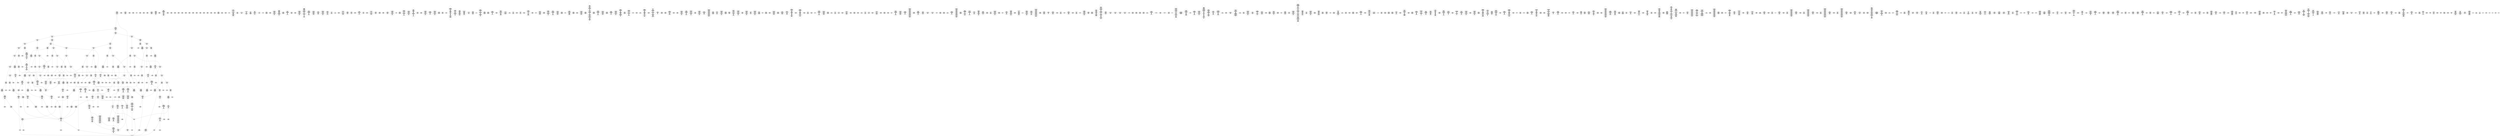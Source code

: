 /* Generated by GvGen v.1.0 (https://www.github.com/stricaud/gvgen) */

digraph G {
compound=true;
   node1 [label="[anywhere]"];
   node2 [label="# 0x0
PUSHX Data
PUSHX Data
MSTORE
PUSHX LogicData
CALLDATASIZE
LT
PUSHX Data
JUMPI
"];
   node3 [label="# 0xd
PUSHX Data
CALLDATALOAD
PUSHX BitData
SHR
PUSHX LogicData
GT
PUSHX Data
JUMPI
"];
   node4 [label="# 0x1e
PUSHX LogicData
GT
PUSHX Data
JUMPI
"];
   node5 [label="# 0x29
PUSHX LogicData
GT
PUSHX Data
JUMPI
"];
   node6 [label="# 0x34
PUSHX LogicData
EQ
PUSHX Data
JUMPI
"];
   node7 [label="# 0x3f
PUSHX LogicData
EQ
PUSHX Data
JUMPI
"];
   node8 [label="# 0x4a
PUSHX LogicData
EQ
PUSHX Data
JUMPI
"];
   node9 [label="# 0x55
PUSHX LogicData
EQ
PUSHX Data
JUMPI
"];
   node10 [label="# 0x60
PUSHX LogicData
EQ
PUSHX Data
JUMPI
"];
   node11 [label="# 0x6b
PUSHX Data
REVERT
"];
   node12 [label="# 0x6f
JUMPDEST
PUSHX LogicData
EQ
PUSHX Data
JUMPI
"];
   node13 [label="# 0x7b
PUSHX LogicData
EQ
PUSHX Data
JUMPI
"];
   node14 [label="# 0x86
PUSHX LogicData
EQ
PUSHX Data
JUMPI
"];
   node15 [label="# 0x91
PUSHX LogicData
EQ
PUSHX Data
JUMPI
"];
   node16 [label="# 0x9c
PUSHX Data
REVERT
"];
   node17 [label="# 0xa0
JUMPDEST
PUSHX LogicData
GT
PUSHX Data
JUMPI
"];
   node18 [label="# 0xac
PUSHX LogicData
EQ
PUSHX Data
JUMPI
"];
   node19 [label="# 0xb7
PUSHX LogicData
EQ
PUSHX Data
JUMPI
"];
   node20 [label="# 0xc2
PUSHX LogicData
EQ
PUSHX Data
JUMPI
"];
   node21 [label="# 0xcd
PUSHX LogicData
EQ
PUSHX Data
JUMPI
"];
   node22 [label="# 0xd8
PUSHX LogicData
EQ
PUSHX Data
JUMPI
"];
   node23 [label="# 0xe3
PUSHX Data
REVERT
"];
   node24 [label="# 0xe7
JUMPDEST
PUSHX LogicData
EQ
PUSHX Data
JUMPI
"];
   node25 [label="# 0xf3
PUSHX LogicData
EQ
PUSHX Data
JUMPI
"];
   node26 [label="# 0xfe
PUSHX LogicData
EQ
PUSHX Data
JUMPI
"];
   node27 [label="# 0x109
PUSHX LogicData
EQ
PUSHX Data
JUMPI
"];
   node28 [label="# 0x114
PUSHX Data
REVERT
"];
   node29 [label="# 0x118
JUMPDEST
PUSHX LogicData
GT
PUSHX Data
JUMPI
"];
   node30 [label="# 0x124
PUSHX LogicData
GT
PUSHX Data
JUMPI
"];
   node31 [label="# 0x12f
PUSHX LogicData
EQ
PUSHX Data
JUMPI
"];
   node32 [label="# 0x13a
PUSHX LogicData
EQ
PUSHX Data
JUMPI
"];
   node33 [label="# 0x145
PUSHX LogicData
EQ
PUSHX Data
JUMPI
"];
   node34 [label="# 0x150
PUSHX LogicData
EQ
PUSHX Data
JUMPI
"];
   node35 [label="# 0x15b
PUSHX LogicData
EQ
PUSHX Data
JUMPI
"];
   node36 [label="# 0x166
PUSHX Data
REVERT
"];
   node37 [label="# 0x16a
JUMPDEST
PUSHX LogicData
EQ
PUSHX Data
JUMPI
"];
   node38 [label="# 0x176
PUSHX LogicData
EQ
PUSHX Data
JUMPI
"];
   node39 [label="# 0x181
PUSHX LogicData
EQ
PUSHX Data
JUMPI
"];
   node40 [label="# 0x18c
PUSHX LogicData
EQ
PUSHX Data
JUMPI
"];
   node41 [label="# 0x197
PUSHX Data
REVERT
"];
   node42 [label="# 0x19b
JUMPDEST
PUSHX LogicData
GT
PUSHX Data
JUMPI
"];
   node43 [label="# 0x1a7
PUSHX LogicData
EQ
PUSHX Data
JUMPI
"];
   node44 [label="# 0x1b2
PUSHX LogicData
EQ
PUSHX Data
JUMPI
"];
   node45 [label="# 0x1bd
PUSHX LogicData
EQ
PUSHX Data
JUMPI
"];
   node46 [label="# 0x1c8
PUSHX LogicData
EQ
PUSHX Data
JUMPI
"];
   node47 [label="# 0x1d3
PUSHX Data
REVERT
"];
   node48 [label="# 0x1d7
JUMPDEST
PUSHX LogicData
EQ
PUSHX Data
JUMPI
"];
   node49 [label="# 0x1e3
PUSHX LogicData
EQ
PUSHX Data
JUMPI
"];
   node50 [label="# 0x1ee
PUSHX LogicData
EQ
PUSHX Data
JUMPI
"];
   node51 [label="# 0x1f9
PUSHX LogicData
EQ
PUSHX Data
JUMPI
"];
   node52 [label="# 0x204
JUMPDEST
PUSHX Data
REVERT
"];
   node53 [label="# 0x209
JUMPDEST
CALLVALUE
ISZERO
PUSHX Data
JUMPI
"];
   node54 [label="# 0x211
PUSHX Data
REVERT
"];
   node55 [label="# 0x215
JUMPDEST
PUSHX Data
PUSHX Data
CALLDATASIZE
PUSHX Data
PUSHX Data
JUMP
"];
   node56 [label="# 0x224
JUMPDEST
PUSHX Data
JUMP
"];
   node57 [label="# 0x229
JUMPDEST
PUSHX MemData
MLOAD
ISZERO
ISZERO
MSTORE
PUSHX ArithData
ADD
"];
   node58 [label="# 0x235
JUMPDEST
PUSHX MemData
MLOAD
SUB
RETURN
"];
   node59 [label="# 0x23e
JUMPDEST
CALLVALUE
ISZERO
PUSHX Data
JUMPI
"];
   node60 [label="# 0x246
PUSHX Data
REVERT
"];
   node61 [label="# 0x24a
JUMPDEST
PUSHX Data
PUSHX Data
JUMP
"];
   node62 [label="# 0x253
JUMPDEST
PUSHX MemData
MLOAD
PUSHX Data
PUSHX Data
JUMP
"];
   node63 [label="# 0x260
JUMPDEST
CALLVALUE
ISZERO
PUSHX Data
JUMPI
"];
   node64 [label="# 0x268
PUSHX Data
REVERT
"];
   node65 [label="# 0x26c
JUMPDEST
PUSHX Data
PUSHX Data
CALLDATASIZE
PUSHX Data
PUSHX Data
JUMP
"];
   node66 [label="# 0x27b
JUMPDEST
PUSHX Data
JUMP
"];
   node67 [label="# 0x280
JUMPDEST
PUSHX MemData
MLOAD
PUSHX ArithData
PUSHX BitData
PUSHX BitData
SHL
SUB
AND
MSTORE
PUSHX ArithData
ADD
PUSHX Data
JUMP
"];
   node68 [label="# 0x298
JUMPDEST
CALLVALUE
ISZERO
PUSHX Data
JUMPI
"];
   node69 [label="# 0x2a0
PUSHX Data
REVERT
"];
   node70 [label="# 0x2a4
JUMPDEST
PUSHX Data
PUSHX Data
CALLDATASIZE
PUSHX Data
PUSHX Data
JUMP
"];
   node71 [label="# 0x2b3
JUMPDEST
PUSHX Data
JUMP
"];
   node72 [label="# 0x2b8
JUMPDEST
STOP
"];
   node73 [label="# 0x2ba
JUMPDEST
CALLVALUE
ISZERO
PUSHX Data
JUMPI
"];
   node74 [label="# 0x2c2
PUSHX Data
REVERT
"];
   node75 [label="# 0x2c6
JUMPDEST
PUSHX Data
PUSHX Data
CALLDATASIZE
PUSHX Data
PUSHX Data
JUMP
"];
   node76 [label="# 0x2d5
JUMPDEST
PUSHX Data
JUMP
"];
   node77 [label="# 0x2da
JUMPDEST
CALLVALUE
ISZERO
PUSHX Data
JUMPI
"];
   node78 [label="# 0x2e2
PUSHX Data
REVERT
"];
   node79 [label="# 0x2e6
JUMPDEST
PUSHX StorData
SLOAD
PUSHX StorData
SLOAD
SUB
"];
   node80 [label="# 0x2ef
JUMPDEST
PUSHX MemData
MLOAD
MSTORE
PUSHX ArithData
ADD
PUSHX Data
JUMP
"];
   node81 [label="# 0x2fd
JUMPDEST
CALLVALUE
ISZERO
PUSHX Data
JUMPI
"];
   node82 [label="# 0x305
PUSHX Data
REVERT
"];
   node83 [label="# 0x309
JUMPDEST
PUSHX Data
PUSHX Data
CALLDATASIZE
PUSHX Data
PUSHX Data
JUMP
"];
   node84 [label="# 0x318
JUMPDEST
PUSHX Data
JUMP
"];
   node85 [label="# 0x31d
JUMPDEST
CALLVALUE
ISZERO
PUSHX Data
JUMPI
"];
   node86 [label="# 0x325
PUSHX Data
REVERT
"];
   node87 [label="# 0x329
JUMPDEST
PUSHX Data
PUSHX Data
CALLDATASIZE
PUSHX Data
PUSHX Data
JUMP
"];
   node88 [label="# 0x338
JUMPDEST
PUSHX Data
JUMP
"];
   node89 [label="# 0x33d
JUMPDEST
PUSHX MemData
MLOAD
PUSHX Data
PUSHX Data
JUMP
"];
   node90 [label="# 0x34a
JUMPDEST
CALLVALUE
ISZERO
PUSHX Data
JUMPI
"];
   node91 [label="# 0x352
PUSHX Data
REVERT
"];
   node92 [label="# 0x356
JUMPDEST
PUSHX Data
PUSHX Data
CALLDATASIZE
PUSHX Data
PUSHX Data
JUMP
"];
   node93 [label="# 0x365
JUMPDEST
PUSHX Data
PUSHX Data
MSTORE
PUSHX Data
MSTORE
PUSHX Data
SHA3
SLOAD
JUMP
"];
   node94 [label="# 0x377
JUMPDEST
CALLVALUE
ISZERO
PUSHX Data
JUMPI
"];
   node95 [label="# 0x37f
PUSHX Data
REVERT
"];
   node96 [label="# 0x383
JUMPDEST
PUSHX Data
PUSHX Data
CALLDATASIZE
PUSHX Data
PUSHX Data
JUMP
"];
   node97 [label="# 0x392
JUMPDEST
PUSHX Data
JUMP
"];
   node98 [label="# 0x397
JUMPDEST
PUSHX Data
MLOAD
PUSHX ArithData
PUSHX BitData
PUSHX BitData
SHL
SUB
AND
MSTORE
PUSHX ArithData
ADD
MSTORE
ADD
PUSHX Data
JUMP
"];
   node99 [label="# 0x3b6
JUMPDEST
CALLVALUE
ISZERO
PUSHX Data
JUMPI
"];
   node100 [label="# 0x3be
PUSHX Data
REVERT
"];
   node101 [label="# 0x3c2
JUMPDEST
PUSHX Data
PUSHX Data
CALLDATASIZE
PUSHX Data
PUSHX Data
JUMP
"];
   node102 [label="# 0x3d1
JUMPDEST
PUSHX Data
JUMP
"];
   node103 [label="# 0x3d6
JUMPDEST
CALLVALUE
ISZERO
PUSHX Data
JUMPI
"];
   node104 [label="# 0x3de
PUSHX Data
REVERT
"];
   node105 [label="# 0x3e2
JUMPDEST
PUSHX Data
PUSHX Data
JUMP
"];
   node106 [label="# 0x3eb
JUMPDEST
CALLVALUE
ISZERO
PUSHX Data
JUMPI
"];
   node107 [label="# 0x3f3
PUSHX Data
REVERT
"];
   node108 [label="# 0x3f7
JUMPDEST
PUSHX Data
PUSHX Data
CALLDATASIZE
PUSHX Data
PUSHX Data
JUMP
"];
   node109 [label="# 0x406
JUMPDEST
PUSHX Data
JUMP
"];
   node110 [label="# 0x40b
JUMPDEST
CALLVALUE
ISZERO
PUSHX Data
JUMPI
"];
   node111 [label="# 0x413
PUSHX Data
REVERT
"];
   node112 [label="# 0x417
JUMPDEST
PUSHX StorData
SLOAD
PUSHX BitData
PUSHX BitData
SHL
DIV
PUSHX BitData
AND
PUSHX Data
JUMP
"];
   node113 [label="# 0x42a
JUMPDEST
CALLVALUE
ISZERO
PUSHX Data
JUMPI
"];
   node114 [label="# 0x432
PUSHX Data
REVERT
"];
   node115 [label="# 0x436
JUMPDEST
PUSHX Data
PUSHX Data
CALLDATASIZE
PUSHX Data
PUSHX Data
JUMP
"];
   node116 [label="# 0x445
JUMPDEST
PUSHX Data
JUMP
"];
   node117 [label="# 0x44a
JUMPDEST
CALLVALUE
ISZERO
PUSHX Data
JUMPI
"];
   node118 [label="# 0x452
PUSHX Data
REVERT
"];
   node119 [label="# 0x456
JUMPDEST
PUSHX Data
PUSHX Data
CALLDATASIZE
PUSHX Data
PUSHX Data
JUMP
"];
   node120 [label="# 0x465
JUMPDEST
PUSHX Data
JUMP
"];
   node121 [label="# 0x46a
JUMPDEST
CALLVALUE
ISZERO
PUSHX Data
JUMPI
"];
   node122 [label="# 0x472
PUSHX Data
REVERT
"];
   node123 [label="# 0x476
JUMPDEST
PUSHX Data
PUSHX Data
CALLDATASIZE
PUSHX Data
PUSHX Data
JUMP
"];
   node124 [label="# 0x485
JUMPDEST
PUSHX Data
JUMP
"];
   node125 [label="# 0x48a
JUMPDEST
CALLVALUE
ISZERO
PUSHX Data
JUMPI
"];
   node126 [label="# 0x492
PUSHX Data
REVERT
"];
   node127 [label="# 0x496
JUMPDEST
PUSHX Data
PUSHX Data
CALLDATASIZE
PUSHX Data
PUSHX Data
JUMP
"];
   node128 [label="# 0x4a5
JUMPDEST
PUSHX Data
JUMP
"];
   node129 [label="# 0x4aa
JUMPDEST
CALLVALUE
ISZERO
PUSHX Data
JUMPI
"];
   node130 [label="# 0x4b2
PUSHX Data
REVERT
"];
   node131 [label="# 0x4b6
JUMPDEST
PUSHX Data
PUSHX Data
JUMP
"];
   node132 [label="# 0x4bf
JUMPDEST
CALLVALUE
ISZERO
PUSHX Data
JUMPI
"];
   node133 [label="# 0x4c7
PUSHX Data
REVERT
"];
   node134 [label="# 0x4cb
JUMPDEST
PUSHX Data
PUSHX Data
JUMP
"];
   node135 [label="# 0x4d5
JUMPDEST
PUSHX MemData
MLOAD
PUSHX BitData
AND
MSTORE
PUSHX ArithData
ADD
PUSHX Data
JUMP
"];
   node136 [label="# 0x4ea
JUMPDEST
CALLVALUE
ISZERO
PUSHX Data
JUMPI
"];
   node137 [label="# 0x4f2
PUSHX Data
REVERT
"];
   node138 [label="# 0x4f6
JUMPDEST
PUSHX Data
PUSHX Data
JUMP
"];
   node139 [label="# 0x4ff
JUMPDEST
CALLVALUE
ISZERO
PUSHX Data
JUMPI
"];
   node140 [label="# 0x507
PUSHX Data
REVERT
"];
   node141 [label="# 0x50b
JUMPDEST
PUSHX StorData
SLOAD
PUSHX ArithData
PUSHX BitData
PUSHX BitData
SHL
SUB
AND
PUSHX Data
JUMP
"];
   node142 [label="# 0x51d
JUMPDEST
CALLVALUE
ISZERO
PUSHX Data
JUMPI
"];
   node143 [label="# 0x525
PUSHX Data
REVERT
"];
   node144 [label="# 0x529
JUMPDEST
PUSHX Data
PUSHX Data
JUMP
"];
   node145 [label="# 0x532
JUMPDEST
CALLVALUE
ISZERO
PUSHX Data
JUMPI
"];
   node146 [label="# 0x53a
PUSHX Data
REVERT
"];
   node147 [label="# 0x53e
JUMPDEST
PUSHX Data
PUSHX Data
CALLDATASIZE
PUSHX Data
PUSHX Data
JUMP
"];
   node148 [label="# 0x54d
JUMPDEST
PUSHX Data
JUMP
"];
   node149 [label="# 0x552
JUMPDEST
CALLVALUE
ISZERO
PUSHX Data
JUMPI
"];
   node150 [label="# 0x55a
PUSHX Data
REVERT
"];
   node151 [label="# 0x55e
JUMPDEST
PUSHX Data
PUSHX Data
CALLDATASIZE
PUSHX Data
PUSHX Data
JUMP
"];
   node152 [label="# 0x56d
JUMPDEST
PUSHX Data
JUMP
"];
   node153 [label="# 0x572
JUMPDEST
PUSHX Data
PUSHX Data
CALLDATASIZE
PUSHX Data
PUSHX Data
JUMP
"];
   node154 [label="# 0x580
JUMPDEST
PUSHX Data
JUMP
"];
   node155 [label="# 0x585
JUMPDEST
CALLVALUE
ISZERO
PUSHX Data
JUMPI
"];
   node156 [label="# 0x58d
PUSHX Data
REVERT
"];
   node157 [label="# 0x591
JUMPDEST
PUSHX Data
PUSHX Data
JUMP
"];
   node158 [label="# 0x5b9
JUMPDEST
CALLVALUE
ISZERO
PUSHX Data
JUMPI
"];
   node159 [label="# 0x5c1
PUSHX Data
REVERT
"];
   node160 [label="# 0x5c5
JUMPDEST
PUSHX Data
PUSHX Data
JUMP
"];
   node161 [label="# 0x5d5
JUMPDEST
PUSHX Data
PUSHX Data
CALLDATASIZE
PUSHX Data
PUSHX Data
JUMP
"];
   node162 [label="# 0x5e3
JUMPDEST
PUSHX Data
JUMP
"];
   node163 [label="# 0x5e8
JUMPDEST
CALLVALUE
ISZERO
PUSHX Data
JUMPI
"];
   node164 [label="# 0x5f0
PUSHX Data
REVERT
"];
   node165 [label="# 0x5f4
JUMPDEST
PUSHX Data
PUSHX Data
CALLDATASIZE
PUSHX Data
PUSHX Data
JUMP
"];
   node166 [label="# 0x603
JUMPDEST
PUSHX Data
JUMP
"];
   node167 [label="# 0x608
JUMPDEST
CALLVALUE
ISZERO
PUSHX Data
JUMPI
"];
   node168 [label="# 0x610
PUSHX Data
REVERT
"];
   node169 [label="# 0x614
JUMPDEST
PUSHX StorData
SLOAD
PUSHX Data
PUSHX ArithData
PUSHX BitData
PUSHX BitData
SHL
SUB
AND
PUSHX BitData
PUSHX BitData
SHL
DIV
AND
PUSHX BitData
PUSHX BitData
SHL
DIV
AND
JUMP
"];
   node170 [label="# 0x63e
JUMPDEST
PUSHX Data
MLOAD
PUSHX ArithData
PUSHX BitData
PUSHX BitData
SHL
SUB
AND
MSTORE
AND
PUSHX ArithData
ADD
MSTORE
AND
ADD
MSTORE
PUSHX ArithData
ADD
PUSHX Data
JUMP
"];
   node171 [label="# 0x668
JUMPDEST
CALLVALUE
ISZERO
PUSHX Data
JUMPI
"];
   node172 [label="# 0x670
PUSHX Data
REVERT
"];
   node173 [label="# 0x674
JUMPDEST
PUSHX Data
PUSHX Data
CALLDATASIZE
PUSHX Data
PUSHX Data
JUMP
"];
   node174 [label="# 0x683
JUMPDEST
PUSHX Data
JUMP
"];
   node175 [label="# 0x688
JUMPDEST
CALLVALUE
ISZERO
PUSHX Data
JUMPI
"];
   node176 [label="# 0x690
PUSHX Data
REVERT
"];
   node177 [label="# 0x694
JUMPDEST
PUSHX Data
PUSHX Data
JUMP
"];
   node178 [label="# 0x6bc
JUMPDEST
CALLVALUE
ISZERO
PUSHX Data
JUMPI
"];
   node179 [label="# 0x6c4
PUSHX Data
REVERT
"];
   node180 [label="# 0x6c8
JUMPDEST
PUSHX Data
PUSHX Data
CALLDATASIZE
PUSHX Data
PUSHX Data
JUMP
"];
   node181 [label="# 0x6d7
JUMPDEST
PUSHX Data
JUMP
"];
   node182 [label="# 0x6dc
JUMPDEST
CALLVALUE
ISZERO
PUSHX Data
JUMPI
"];
   node183 [label="# 0x6e4
PUSHX Data
REVERT
"];
   node184 [label="# 0x6e8
JUMPDEST
PUSHX Data
PUSHX Data
CALLDATASIZE
PUSHX Data
PUSHX Data
JUMP
"];
   node185 [label="# 0x6f7
JUMPDEST
PUSHX Data
JUMP
"];
   node186 [label="# 0x6fc
JUMPDEST
PUSHX Data
PUSHX Data
PUSHX Data
JUMP
"];
   node187 [label="# 0x707
JUMPDEST
PUSHX Data
JUMPI
"];
   node188 [label="# 0x70d
PUSHX Data
PUSHX Data
JUMP
"];
   node189 [label="# 0x716
JUMPDEST
JUMP
"];
   node190 [label="# 0x71c
JUMPDEST
PUSHX Data
PUSHX StorData
SLOAD
PUSHX Data
PUSHX Data
JUMP
"];
   node191 [label="# 0x72b
JUMPDEST
PUSHX ArithData
ADD
PUSHX ArithData
DIV
MUL
PUSHX ArithData
ADD
PUSHX MemData
MLOAD
ADD
PUSHX Data
MSTORE
MSTORE
PUSHX ArithData
ADD
SLOAD
PUSHX Data
PUSHX Data
JUMP
"];
   node192 [label="# 0x757
JUMPDEST
ISZERO
PUSHX Data
JUMPI
"];
   node193 [label="# 0x75e
PUSHX LogicData
LT
PUSHX Data
JUMPI
"];
   node194 [label="# 0x766
PUSHX ArithData
SLOAD
DIV
MUL
MSTORE
PUSHX ArithData
ADD
PUSHX Data
JUMP
"];
   node195 [label="# 0x779
JUMPDEST
ADD
PUSHX Data
MSTORE
PUSHX Data
PUSHX Data
SHA3
"];
   node196 [label="# 0x787
JUMPDEST
SLOAD
MSTORE
PUSHX ArithData
ADD
PUSHX ArithData
ADD
GT
PUSHX Data
JUMPI
"];
   node197 [label="# 0x79b
SUB
PUSHX BitData
AND
ADD
"];
   node198 [label="# 0x7a4
JUMPDEST
JUMP
"];
   node199 [label="# 0x7ae
JUMPDEST
PUSHX Data
PUSHX Data
PUSHX Data
JUMP
"];
   node200 [label="# 0x7b9
JUMPDEST
PUSHX Data
JUMPI
"];
   node201 [label="# 0x7be
PUSHX MemData
MLOAD
PUSHX BitData
PUSHX BitData
SHL
MSTORE
PUSHX ArithData
ADD
PUSHX MemData
MLOAD
SUB
REVERT
"];
   node202 [label="# 0x7d6
JUMPDEST
PUSHX Data
MSTORE
PUSHX Data
PUSHX Data
MSTORE
PUSHX Data
SHA3
SLOAD
PUSHX ArithData
PUSHX BitData
PUSHX BitData
SHL
SUB
AND
JUMP
"];
   node203 [label="# 0x7f2
JUMPDEST
PUSHX Data
PUSHX Data
PUSHX Data
JUMP
"];
   node204 [label="# 0x7fd
JUMPDEST
CALLER
PUSHX ArithData
PUSHX BitData
PUSHX BitData
SHL
SUB
AND
EQ
PUSHX Data
JUMPI
"];
   node205 [label="# 0x810
PUSHX Data
CALLER
PUSHX Data
JUMP
"];
   node206 [label="# 0x819
JUMPDEST
PUSHX Data
JUMPI
"];
   node207 [label="# 0x81e
PUSHX MemData
MLOAD
PUSHX BitData
PUSHX BitData
SHL
MSTORE
PUSHX ArithData
ADD
PUSHX MemData
MLOAD
SUB
REVERT
"];
   node208 [label="# 0x836
JUMPDEST
PUSHX Data
MSTORE
PUSHX Data
PUSHX Data
MSTORE
PUSHX MemData
SHA3
SLOAD
PUSHX ArithData
PUSHX BitData
PUSHX BitData
SHL
SUB
NOT
AND
PUSHX ArithData
PUSHX BitData
PUSHX BitData
SHL
SUB
AND
OR
SSTORE
MLOAD
AND
PUSHX Data
LOGX
JUMP
"];
   node209 [label="# 0x892
JUMPDEST
PUSHX StorData
SLOAD
PUSHX ArithData
PUSHX BitData
PUSHX BitData
SHL
SUB
AND
CALLER
EQ
PUSHX Data
JUMPI
"];
   node210 [label="# 0x8a5
PUSHX MemData
MLOAD
PUSHX BitData
PUSHX BitData
SHL
MSTORE
PUSHX ArithData
ADD
PUSHX Data
PUSHX Data
JUMP
"];
   node211 [label="# 0x8bc
JUMPDEST
PUSHX MemData
MLOAD
SUB
REVERT
"];
   node212 [label="# 0x8c5
JUMPDEST
PUSHX StorData
SLOAD
PUSHX BitData
AND
ISZERO
PUSHX Data
JUMPI
"];
   node213 [label="# 0x8d1
PUSHX MemData
MLOAD
PUSHX BitData
PUSHX BitData
SHL
MSTORE
PUSHX ArithData
ADD
PUSHX MemData
MLOAD
SUB
REVERT
"];
   node214 [label="# 0x8e9
JUMPDEST
PUSHX StorData
SLOAD
PUSHX BitData
NOT
AND
PUSHX BitData
OR
SSTORE
PUSHX Data
"];
   node215 [label="# 0x8fb
JUMPDEST
LT
ISZERO
PUSHX Data
JUMPI
"];
   node216 [label="# 0x904
LT
PUSHX Data
JUMPI
"];
   node217 [label="# 0x90e
PUSHX Data
PUSHX Data
JUMP
"];
   node218 [label="# 0x915
JUMPDEST
PUSHX ArithData
MUL
ADD
PUSHX ArithData
ADD
PUSHX ArithData
ADD
PUSHX Data
PUSHX Data
JUMP
"];
   node219 [label="# 0x92d
JUMPDEST
PUSHX Data
PUSHX BitData
AND
PUSHX Data
JUMP
"];
   node220 [label="# 0x93d
JUMPDEST
PUSHX Data
LT
PUSHX Data
JUMPI
"];
   node221 [label="# 0x94d
PUSHX Data
PUSHX Data
JUMP
"];
   node222 [label="# 0x954
JUMPDEST
PUSHX Data
PUSHX ArithData
PUSHX ArithData
MUL
ADD
ADD
PUSHX Data
JUMP
"];
   node223 [label="# 0x96a
JUMPDEST
LT
PUSHX Data
JUMPI
"];
   node224 [label="# 0x975
PUSHX Data
PUSHX Data
JUMP
"];
   node225 [label="# 0x97c
JUMPDEST
PUSHX ArithData
MUL
ADD
PUSHX ArithData
ADD
PUSHX ArithData
ADD
PUSHX Data
PUSHX Data
JUMP
"];
   node226 [label="# 0x994
JUMPDEST
PUSHX BitData
AND
PUSHX Data
JUMP
"];
   node227 [label="# 0x99f
JUMPDEST
PUSHX Data
PUSHX Data
JUMP
"];
   node228 [label="# 0x9a8
JUMPDEST
PUSHX Data
JUMP
"];
   node229 [label="# 0x9af
JUMPDEST
PUSHX LogicData
EQ
PUSHX Data
JUMPI
"];
   node230 [label="# 0x9b9
PUSHX MemData
MLOAD
PUSHX BitData
PUSHX BitData
SHL
MSTORE
PUSHX ArithData
ADD
PUSHX MemData
MLOAD
SUB
REVERT
"];
   node231 [label="# 0x9d1
JUMPDEST
JUMP
"];
   node232 [label="# 0x9d7
JUMPDEST
PUSHX Data
PUSHX Data
PUSHX Data
JUMP
"];
   node233 [label="# 0x9e2
JUMPDEST
PUSHX ArithData
PUSHX BitData
PUSHX BitData
SHL
SUB
AND
PUSHX ArithData
PUSHX BitData
PUSHX BitData
SHL
SUB
AND
EQ
PUSHX Data
JUMPI
"];
   node234 [label="# 0x9fe
PUSHX MemData
MLOAD
PUSHX BitData
PUSHX BitData
SHL
MSTORE
PUSHX ArithData
ADD
PUSHX MemData
MLOAD
SUB
REVERT
"];
   node235 [label="# 0xa15
JUMPDEST
PUSHX Data
MSTORE
PUSHX Data
PUSHX Data
MSTORE
PUSHX Data
SHA3
SLOAD
CALLER
EQ
PUSHX ArithData
PUSHX BitData
PUSHX BitData
SHL
SUB
AND
EQ
OR
PUSHX Data
JUMPI
"];
   node236 [label="# 0xa3c
PUSHX Data
CALLER
PUSHX Data
JUMP
"];
   node237 [label="# 0xa45
JUMPDEST
PUSHX Data
JUMPI
"];
   node238 [label="# 0xa4a
PUSHX MemData
MLOAD
PUSHX BitData
PUSHX BitData
SHL
MSTORE
PUSHX ArithData
ADD
PUSHX MemData
MLOAD
SUB
REVERT
"];
   node239 [label="# 0xa62
JUMPDEST
PUSHX ArithData
PUSHX BitData
PUSHX BitData
SHL
SUB
AND
PUSHX Data
JUMPI
"];
   node240 [label="# 0xa71
PUSHX MemData
MLOAD
PUSHX BitData
PUSHX BitData
SHL
MSTORE
PUSHX ArithData
ADD
PUSHX MemData
MLOAD
SUB
REVERT
"];
   node241 [label="# 0xa89
JUMPDEST
PUSHX Data
PUSHX Data
PUSHX Data
JUMP
"];
   node242 [label="# 0xa96
JUMPDEST
ISZERO
PUSHX Data
JUMPI
"];
   node243 [label="# 0xa9d
PUSHX Data
SSTORE
"];
   node244 [label="# 0xaa1
JUMPDEST
PUSHX ArithData
PUSHX BitData
PUSHX BitData
SHL
SUB
AND
PUSHX Data
MSTORE
PUSHX Data
PUSHX Data
MSTORE
PUSHX Data
SHA3
SLOAD
PUSHX BitData
NOT
ADD
SSTORE
AND
MSTORE
SHA3
SLOAD
PUSHX ArithData
ADD
SSTORE
PUSHX Data
PUSHX Data
PUSHX Data
JUMP
"];
   node245 [label="# 0xadf
JUMPDEST
PUSHX BitData
PUSHX BitData
SHL
OR
TIMESTAMP
PUSHX BitData
SHL
OR
PUSHX ArithData
PUSHX BitData
PUSHX BitData
SHL
SUB
AND
OR
JUMP
"];
   node246 [label="# 0xafa
JUMPDEST
PUSHX Data
MSTORE
PUSHX Data
PUSHX Data
MSTORE
PUSHX Data
SHA3
SSTORE
PUSHX BitData
PUSHX BitData
SHL
AND
PUSHX Data
JUMPI
"];
   node247 [label="# 0xb15
PUSHX ArithData
ADD
PUSHX Data
MSTORE
PUSHX Data
PUSHX Data
MSTORE
PUSHX Data
SHA3
SLOAD
PUSHX Data
JUMPI
"];
   node248 [label="# 0xb2c
PUSHX StorData
SLOAD
EQ
PUSHX Data
JUMPI
"];
   node249 [label="# 0xb35
PUSHX Data
MSTORE
PUSHX Data
PUSHX Data
MSTORE
PUSHX Data
SHA3
SSTORE
"];
   node250 [label="# 0xb46
JUMPDEST
"];
   node251 [label="# 0xb48
JUMPDEST
PUSHX ArithData
PUSHX BitData
PUSHX BitData
SHL
SUB
AND
PUSHX ArithData
PUSHX BitData
PUSHX BitData
SHL
SUB
AND
PUSHX Data
PUSHX MemData
MLOAD
PUSHX MemData
MLOAD
SUB
LOGX
JUMP
"];
   node252 [label="# 0xb91
JUMPDEST
PUSHX Data
PUSHX Data
PUSHX Data
PUSHX Data
JUMP
"];
   node253 [label="# 0xb9e
JUMPDEST
PUSHX Data
PUSHX Data
PUSHX Data
JUMP
"];
   node254 [label="# 0xbab
JUMPDEST
PUSHX ArithData
PUSHX BitData
PUSHX BitData
SHL
SUB
GT
ISZERO
PUSHX Data
JUMPI
"];
   node255 [label="# 0xbbe
PUSHX Data
PUSHX Data
JUMP
"];
   node256 [label="# 0xbc5
JUMPDEST
PUSHX MemData
MLOAD
MSTORE
PUSHX ArithData
MUL
PUSHX ArithData
ADD
ADD
PUSHX Data
MSTORE
ISZERO
PUSHX Data
JUMPI
"];
   node257 [label="# 0xbdf
PUSHX ArithData
ADD
PUSHX ArithData
MUL
CALLDATASIZE
CALLDATACOPY
ADD
"];
   node258 [label="# 0xbee
JUMPDEST
PUSHX Data
"];
   node259 [label="# 0xbf4
JUMPDEST
LT
ISZERO
PUSHX Data
JUMPI
"];
   node260 [label="# 0xbfd
PUSHX Data
PUSHX Data
JUMP
"];
   node261 [label="# 0xc06
JUMPDEST
MLOAD
LT
PUSHX Data
JUMPI
"];
   node262 [label="# 0xc11
PUSHX Data
PUSHX Data
JUMP
"];
   node263 [label="# 0xc18
JUMPDEST
PUSHX ArithData
PUSHX BitData
PUSHX BitData
SHL
SUB
AND
PUSHX ArithData
MUL
ADD
ADD
MSTORE
PUSHX Data
PUSHX Data
JUMP
"];
   node264 [label="# 0xc39
JUMPDEST
PUSHX Data
JUMP
"];
   node265 [label="# 0xc40
JUMPDEST
JUMP
"];
   node266 [label="# 0xc48
JUMPDEST
PUSHX StorData
SLOAD
PUSHX Data
PUSHX BitData
AND
PUSHX Data
PUSHX Data
PUSHX Data
JUMP
"];
   node267 [label="# 0xc6a
JUMPDEST
PUSHX Data
PUSHX Data
JUMP
"];
   node268 [label="# 0xc74
JUMPDEST
PUSHX StorData
SLOAD
PUSHX BitData
PUSHX BitData
SHL
DIV
PUSHX ArithData
PUSHX BitData
PUSHX BitData
SHL
SUB
AND
JUMP
"];
   node269 [label="# 0xc91
JUMPDEST
PUSHX StorData
SLOAD
PUSHX ArithData
PUSHX BitData
PUSHX BitData
SHL
SUB
AND
CALLER
EQ
PUSHX Data
JUMPI
"];
   node270 [label="# 0xca4
PUSHX MemData
MLOAD
PUSHX BitData
PUSHX BitData
SHL
MSTORE
PUSHX ArithData
ADD
PUSHX Data
PUSHX Data
JUMP
"];
   node271 [label="# 0xcbb
JUMPDEST
PUSHX Data
PUSHX Data
PUSHX Data
JUMP
"];
   node272 [label="# 0xcc7
JUMPDEST
JUMP
"];
   node273 [label="# 0xccc
JUMPDEST
PUSHX StorData
SLOAD
PUSHX ArithData
PUSHX BitData
PUSHX BitData
SHL
SUB
AND
CALLER
EQ
PUSHX Data
JUMPI
"];
   node274 [label="# 0xcdf
PUSHX MemData
MLOAD
PUSHX BitData
PUSHX BitData
SHL
MSTORE
PUSHX ArithData
ADD
PUSHX Data
PUSHX Data
JUMP
"];
   node275 [label="# 0xcf6
JUMPDEST
PUSHX Data
PUSHX Data
JUMP
"];
   node276 [label="# 0xcfe
JUMPDEST
JUMP
"];
   node277 [label="# 0xd00
JUMPDEST
PUSHX Data
PUSHX MemData
MLOAD
PUSHX ArithData
ADD
PUSHX Data
MSTORE
PUSHX Data
MSTORE
PUSHX Data
JUMP
"];
   node278 [label="# 0xd1b
JUMPDEST
PUSHX Data
PUSHX Data
PUSHX Data
JUMP
"];
   node279 [label="# 0xd27
JUMPDEST
PUSHX Data
JUMPI
"];
   node280 [label="# 0xd2c
PUSHX MemData
MLOAD
PUSHX BitData
PUSHX BitData
SHL
MSTORE
PUSHX ArithData
ADD
PUSHX Data
PUSHX Data
JUMP
"];
   node281 [label="# 0xd43
JUMPDEST
PUSHX Data
PUSHX Data
PUSHX Data
JUMP
"];
   node282 [label="# 0xd4e
JUMPDEST
PUSHX Data
ADD
MLOAD
PUSHX MemData
MLOAD
ADDRESS
SHL
PUSHX ArithData
PUSHX BitData
PUSHX BitData
SHL
SUB
NOT
AND
PUSHX ArithData
ADD
MSTORE
PUSHX BitData
SHL
PUSHX ArithData
PUSHX BitData
PUSHX BitData
SHL
SUB
NOT
AND
PUSHX ArithData
ADD
MSTORE
PUSHX ArithData
ADD
MSTORE
PUSHX ArithData
ADD
PUSHX MemData
MLOAD
PUSHX ArithData
SUB
SUB
MSTORE
PUSHX Data
MSTORE
MLOAD
PUSHX ArithData
ADD
SHA3
"];
   node283 [label="# 0xda4
JUMPDEST
JUMP
"];
   node284 [label="# 0xdaa
JUMPDEST
PUSHX Data
PUSHX Data
PUSHX Data
JUMP
"];
   node285 [label="# 0xdb5
JUMPDEST
PUSHX StorData
SLOAD
PUSHX ArithData
PUSHX BitData
PUSHX BitData
SHL
SUB
AND
CALLER
EQ
PUSHX Data
JUMPI
"];
   node286 [label="# 0xdc8
PUSHX MemData
MLOAD
PUSHX BitData
PUSHX BitData
SHL
MSTORE
PUSHX ArithData
ADD
PUSHX Data
PUSHX Data
JUMP
"];
   node287 [label="# 0xddf
JUMPDEST
PUSHX Data
PUSHX Data
PUSHX Data
JUMP
"];
   node288 [label="# 0xdec
JUMPDEST
PUSHX Data
PUSHX ArithData
PUSHX BitData
PUSHX BitData
SHL
SUB
AND
PUSHX Data
JUMPI
"];
   node289 [label="# 0xdfd
PUSHX MemData
MLOAD
PUSHX BitData
PUSHX BitData
SHL
MSTORE
PUSHX ArithData
ADD
PUSHX MemData
MLOAD
SUB
REVERT
"];
   node290 [label="# 0xe15
JUMPDEST
PUSHX ArithData
PUSHX BitData
PUSHX BitData
SHL
SUB
AND
PUSHX Data
MSTORE
PUSHX Data
PUSHX Data
MSTORE
PUSHX Data
SHA3
SLOAD
PUSHX ArithData
PUSHX BitData
PUSHX BitData
SHL
SUB
AND
JUMP
"];
   node291 [label="# 0xe3a
JUMPDEST
PUSHX StorData
SLOAD
PUSHX ArithData
PUSHX BitData
PUSHX BitData
SHL
SUB
AND
CALLER
EQ
PUSHX Data
JUMPI
"];
   node292 [label="# 0xe4d
PUSHX MemData
MLOAD
PUSHX BitData
PUSHX BitData
SHL
MSTORE
PUSHX ArithData
ADD
PUSHX Data
PUSHX Data
JUMP
"];
   node293 [label="# 0xe64
JUMPDEST
PUSHX Data
PUSHX Data
PUSHX Data
JUMP
"];
   node294 [label="# 0xe6e
JUMPDEST
PUSHX StorData
SLOAD
PUSHX ArithData
PUSHX BitData
PUSHX BitData
SHL
SUB
AND
CALLER
EQ
PUSHX Data
JUMPI
"];
   node295 [label="# 0xe81
PUSHX MemData
MLOAD
PUSHX BitData
PUSHX BitData
SHL
MSTORE
PUSHX ArithData
ADD
PUSHX Data
PUSHX Data
JUMP
"];
   node296 [label="# 0xe98
JUMPDEST
PUSHX Data
PUSHX Data
JUMP
"];
   node297 [label="# 0xea0
JUMPDEST
PUSHX Data
PUSHX StorData
SLOAD
PUSHX Data
PUSHX Data
JUMP
"];
   node298 [label="# 0xeaf
JUMPDEST
CALLER
PUSHX Data
PUSHX Data
JUMP
"];
   node299 [label="# 0xeb9
JUMPDEST
PUSHX ArithData
PUSHX BitData
PUSHX BitData
SHL
SUB
AND
PUSHX ArithData
PUSHX BitData
PUSHX BitData
SHL
SUB
AND
EQ
ISZERO
PUSHX Data
JUMPI
"];
   node300 [label="# 0xed3
PUSHX Data
JUMPI
"];
   node301 [label="# 0xed8
PUSHX Data
PUSHX Data
JUMP
"];
   node302 [label="# 0xede
JUMPDEST
PUSHX Data
"];
   node303 [label="# 0xee1
JUMPDEST
PUSHX ArithData
PUSHX BitData
PUSHX BitData
SHL
SUB
AND
PUSHX Data
MSTORE
PUSHX Data
PUSHX Data
MSTORE
PUSHX Data
SHA3
SLOAD
PUSHX BitData
NOT
AND
PUSHX LogicData
GT
ISZERO
PUSHX Data
JUMPI
"];
   node304 [label="# 0xf0b
PUSHX Data
PUSHX Data
JUMP
"];
   node305 [label="# 0xf12
JUMPDEST
MUL
OR
SSTORE
PUSHX ArithData
PUSHX BitData
PUSHX BitData
SHL
SUB
AND
PUSHX ArithData
PUSHX BitData
PUSHX BitData
SHL
SUB
AND
PUSHX Data
PUSHX MemData
MLOAD
PUSHX Data
ISZERO
ISZERO
MSTORE
PUSHX ArithData
ADD
JUMP
"];
   node306 [label="# 0xf5e
JUMPDEST
PUSHX MemData
MLOAD
SUB
LOGX
JUMP
"];
   node307 [label="# 0xf6b
JUMPDEST
PUSHX Data
PUSHX Data
JUMP
"];
   node308 [label="# 0xf75
JUMPDEST
PUSHX Data
PUSHX Data
JUMP
"];
   node309 [label="# 0xf80
JUMPDEST
PUSHX ArithData
PUSHX BitData
PUSHX BitData
SHL
SUB
AND
EXTCODESIZE
ISZERO
PUSHX Data
JUMPI
"];
   node310 [label="# 0xf91
PUSHX Data
PUSHX Data
JUMP
"];
   node311 [label="# 0xf9c
JUMPDEST
PUSHX Data
JUMPI
"];
   node312 [label="# 0xfa1
PUSHX MemData
MLOAD
PUSHX BitData
PUSHX BitData
SHL
MSTORE
PUSHX ArithData
ADD
PUSHX MemData
MLOAD
SUB
REVERT
"];
   node313 [label="# 0xfb9
JUMPDEST
PUSHX StorData
SLOAD
PUSHX ArithData
PUSHX BitData
PUSHX BitData
SHL
SUB
AND
TIMESTAMP
LT
PUSHX Data
JUMPI
"];
   node314 [label="# 0xfcd
PUSHX StorData
SLOAD
PUSHX BitData
PUSHX BitData
SHL
DIV
PUSHX ArithData
PUSHX BitData
PUSHX BitData
SHL
SUB
AND
TIMESTAMP
GT
"];
   node315 [label="# 0xfe3
JUMPDEST
ISZERO
PUSHX Data
JUMPI
"];
   node316 [label="# 0xfe9
PUSHX MemData
MLOAD
PUSHX BitData
PUSHX BitData
SHL
MSTORE
PUSHX ArithData
ADD
PUSHX MemData
MLOAD
SUB
REVERT
"];
   node317 [label="# 0x1001
JUMPDEST
PUSHX LogicData
PUSHX StorData
SLOAD
EQ
ISZERO
PUSHX Data
JUMPI
"];
   node318 [label="# 0x100d
PUSHX MemData
MLOAD
PUSHX BitData
PUSHX BitData
SHL
MSTORE
PUSHX Data
PUSHX ArithData
ADD
MSTORE
PUSHX Data
PUSHX ArithData
ADD
MSTORE
PUSHX Data
PUSHX ArithData
ADD
MSTORE
PUSHX ArithData
ADD
PUSHX Data
JUMP
"];
   node319 [label="# 0x1054
JUMPDEST
PUSHX Data
PUSHX Data
SSTORE
PUSHX Data
PUSHX Data
JUMP
"];
   node320 [label="# 0x1061
JUMPDEST
PUSHX BitData
AND
GT
ISZERO
PUSHX Data
JUMPI
"];
   node321 [label="# 0x106d
PUSHX MemData
MLOAD
PUSHX BitData
PUSHX BitData
SHL
MSTORE
PUSHX ArithData
ADD
PUSHX MemData
MLOAD
SUB
REVERT
"];
   node322 [label="# 0x1085
JUMPDEST
PUSHX Data
PUSHX Data
PUSHX Data
PUSHX Data
JUMP
"];
   node323 [label="# 0x1097
JUMPDEST
PUSHX Data
PUSHX Data
SSTORE
JUMP
"];
   node324 [label="# 0x10a4
JUMPDEST
PUSHX StorData
SLOAD
PUSHX BitData
PUSHX BitData
SHL
DIV
PUSHX ArithData
PUSHX BitData
PUSHX BitData
SHL
SUB
AND
TIMESTAMP
LT
PUSHX Data
JUMPI
"];
   node325 [label="# 0x10bf
PUSHX StorData
SLOAD
PUSHX BitData
PUSHX BitData
SHL
DIV
PUSHX ArithData
PUSHX BitData
PUSHX BitData
SHL
SUB
AND
TIMESTAMP
GT
"];
   node326 [label="# 0x10d5
JUMPDEST
ISZERO
PUSHX Data
JUMPI
"];
   node327 [label="# 0x10db
PUSHX MemData
MLOAD
PUSHX BitData
PUSHX BitData
SHL
MSTORE
PUSHX ArithData
ADD
PUSHX MemData
MLOAD
SUB
REVERT
"];
   node328 [label="# 0x10f3
JUMPDEST
ORIGIN
CALLER
EQ
PUSHX Data
JUMPI
"];
   node329 [label="# 0x10fb
PUSHX MemData
MLOAD
PUSHX BitData
PUSHX BitData
SHL
MSTORE
PUSHX ArithData
ADD
PUSHX MemData
MLOAD
SUB
REVERT
"];
   node330 [label="# 0x1113
JUMPDEST
PUSHX Data
CALLER
PUSHX Data
PUSHX Data
PUSHX Data
JUMP
"];
   node331 [label="# 0x1125
JUMPDEST
JUMP
"];
   node332 [label="# 0x112c
JUMPDEST
PUSHX Data
PUSHX Data
PUSHX Data
JUMP
"];
   node333 [label="# 0x1138
JUMPDEST
PUSHX Data
JUMPI
"];
   node334 [label="# 0x113d
PUSHX MemData
MLOAD
PUSHX BitData
PUSHX BitData
SHL
MSTORE
PUSHX ArithData
ADD
PUSHX Data
PUSHX Data
JUMP
"];
   node335 [label="# 0x1154
JUMPDEST
PUSHX Data
PUSHX Data
PUSHX Data
JUMP
"];
   node336 [label="# 0x115f
JUMPDEST
PUSHX MemData
MLOAD
PUSHX ArithData
ADD
PUSHX Data
PUSHX Data
JUMP
"];
   node337 [label="# 0x1170
JUMPDEST
PUSHX MemData
MLOAD
PUSHX ArithData
SUB
SUB
MSTORE
PUSHX Data
MSTORE
JUMP
"];
   node338 [label="# 0x1187
JUMPDEST
PUSHX ArithData
PUSHX BitData
PUSHX BitData
SHL
SUB
AND
PUSHX Data
MSTORE
PUSHX Data
PUSHX Data
MSTORE
PUSHX Data
SHA3
AND
MSTORE
MSTORE
SHA3
SLOAD
PUSHX BitData
AND
ISZERO
PUSHX Data
JUMPI
"];
   node339 [label="# 0x11b8
PUSHX Data
PUSHX Data
JUMP
"];
   node340 [label="# 0x11bf
JUMPDEST
PUSHX ArithData
PUSHX BitData
PUSHX BitData
SHL
SUB
AND
PUSHX Data
MSTORE
PUSHX Data
PUSHX Data
MSTORE
PUSHX Data
SHA3
SLOAD
PUSHX BitData
AND
PUSHX LogicData
GT
ISZERO
PUSHX Data
JUMPI
"];
   node341 [label="# 0x11e5
PUSHX Data
PUSHX Data
JUMP
"];
   node342 [label="# 0x11ec
JUMPDEST
EQ
ISZERO
PUSHX Data
JUMPI
"];
   node343 [label="# 0x11f4
PUSHX Data
PUSHX Data
JUMP
"];
   node344 [label="# 0x11fe
JUMPDEST
JUMP
"];
   node345 [label="# 0x1205
JUMPDEST
PUSHX StorData
SLOAD
PUSHX ArithData
PUSHX BitData
PUSHX BitData
SHL
SUB
AND
CALLER
EQ
PUSHX Data
JUMPI
"];
   node346 [label="# 0x1218
PUSHX MemData
MLOAD
PUSHX BitData
PUSHX BitData
SHL
MSTORE
PUSHX ArithData
ADD
PUSHX Data
PUSHX Data
JUMP
"];
   node347 [label="# 0x122f
JUMPDEST
PUSHX Data
PUSHX Data
PUSHX Data
JUMP
"];
   node348 [label="# 0x123a
JUMPDEST
PUSHX Data
"];
   node349 [label="# 0x123f
JUMPDEST
LT
ISZERO
PUSHX Data
JUMPI
"];
   node350 [label="# 0x1248
PUSHX Data
LT
PUSHX Data
JUMPI
"];
   node351 [label="# 0x1255
PUSHX Data
PUSHX Data
JUMP
"];
   node352 [label="# 0x125c
JUMPDEST
PUSHX ArithData
MUL
ADD
PUSHX ArithData
ADD
PUSHX Data
PUSHX Data
JUMP
"];
   node353 [label="# 0x1271
JUMPDEST
PUSHX Data
JUMP
"];
   node354 [label="# 0x1278
JUMPDEST
PUSHX Data
PUSHX Data
JUMP
"];
   node355 [label="# 0x1282
JUMPDEST
PUSHX Data
JUMP
"];
   node356 [label="# 0x1289
JUMPDEST
PUSHX Data
"];
   node357 [label="# 0x128d
JUMPDEST
LT
ISZERO
PUSHX Data
JUMPI
"];
   node358 [label="# 0x1296
PUSHX Data
LT
PUSHX Data
JUMPI
"];
   node359 [label="# 0x12a3
PUSHX Data
PUSHX Data
JUMP
"];
   node360 [label="# 0x12aa
JUMPDEST
PUSHX ArithData
MUL
ADD
PUSHX ArithData
ADD
PUSHX Data
PUSHX Data
JUMP
"];
   node361 [label="# 0x12bf
JUMPDEST
PUSHX Data
JUMP
"];
   node362 [label="# 0x12c6
JUMPDEST
PUSHX Data
PUSHX Data
JUMP
"];
   node363 [label="# 0x12d0
JUMPDEST
PUSHX Data
JUMP
"];
   node364 [label="# 0x12d7
JUMPDEST
JUMP
"];
   node365 [label="# 0x12e0
JUMPDEST
PUSHX StorData
SLOAD
PUSHX ArithData
PUSHX BitData
PUSHX BitData
SHL
SUB
AND
CALLER
EQ
PUSHX Data
JUMPI
"];
   node366 [label="# 0x12f3
PUSHX MemData
MLOAD
PUSHX BitData
PUSHX BitData
SHL
MSTORE
PUSHX ArithData
ADD
PUSHX Data
PUSHX Data
JUMP
"];
   node367 [label="# 0x130a
JUMPDEST
PUSHX ArithData
PUSHX BitData
PUSHX BitData
SHL
SUB
AND
PUSHX Data
JUMPI
"];
   node368 [label="# 0x1319
PUSHX MemData
MLOAD
PUSHX BitData
PUSHX BitData
SHL
MSTORE
PUSHX Data
PUSHX ArithData
ADD
MSTORE
PUSHX Data
PUSHX ArithData
ADD
MSTORE
PUSHX Data
PUSHX ArithData
ADD
MSTORE
PUSHX BitData
PUSHX BitData
SHL
PUSHX ArithData
ADD
MSTORE
PUSHX ArithData
ADD
PUSHX Data
JUMP
"];
   node369 [label="# 0x136f
JUMPDEST
PUSHX Data
PUSHX Data
JUMP
"];
   node370 [label="# 0x1378
JUMPDEST
JUMP
"];
   node371 [label="# 0x137b
JUMPDEST
PUSHX Data
PUSHX Data
PUSHX ArithData
PUSHX BitData
PUSHX BitData
SHL
SUB
AND
PUSHX Data
JUMP
"];
   node372 [label="# 0x1390
JUMPDEST
PUSHX Data
CHAINID
PUSHX LogicData
EQ
PUSHX Data
JUMPI
"];
   node373 [label="# 0x139d
PUSHX LogicData
EQ
PUSHX Data
JUMPI
"];
   node374 [label="# 0x13a5
PUSHX LogicData
EQ
PUSHX Data
JUMPI
"];
   node375 [label="# 0x13ae
PUSHX Data
JUMP
"];
   node376 [label="# 0x13b2
JUMPDEST
PUSHX Data
PUSHX Data
JUMP
"];
   node377 [label="# 0x13ce
JUMPDEST
PUSHX Data
PUSHX Data
JUMP
"];
   node378 [label="# 0x13ea
JUMPDEST
PUSHX Data
"];
   node379 [label="# 0x1402
JUMPDEST
PUSHX ArithData
PUSHX BitData
PUSHX BitData
SHL
SUB
AND
PUSHX Data
JUMPI
"];
   node380 [label="# 0x1412
PUSHX MemData
MLOAD
PUSHX BitData
PUSHX BitData
SHL
MSTORE
PUSHX Data
PUSHX ArithData
ADD
MSTORE
PUSHX Data
PUSHX ArithData
ADD
MSTORE
PUSHX Data
PUSHX ArithData
ADD
MSTORE
PUSHX BitData
PUSHX BitData
SHL
PUSHX ArithData
ADD
MSTORE
PUSHX ArithData
ADD
PUSHX Data
JUMP
"];
   node381 [label="# 0x1477
JUMPDEST
JUMP
"];
   node382 [label="# 0x147c
JUMPDEST
PUSHX Data
PUSHX Data
PUSHX Data
JUMP
"];
   node383 [label="# 0x1487
JUMPDEST
PUSHX Data
PUSHX ArithData
PUSHX BitData
PUSHX BitData
SHL
SUB
NOT
AND
PUSHX BitData
PUSHX BitData
SHL
EQ
PUSHX Data
JUMPI
"];
   node384 [label="# 0x14a3
PUSHX BitData
PUSHX BitData
SHL
PUSHX ArithData
PUSHX BitData
PUSHX BitData
SHL
SUB
NOT
AND
EQ
PUSHX Data
JUMP
"];
   node385 [label="# 0x14bc
JUMPDEST
PUSHX StorData
SLOAD
LT
ISZERO
PUSHX Data
JUMPI
"];
   node386 [label="# 0x14c9
PUSHX Data
MSTORE
PUSHX Data
PUSHX Data
MSTORE
PUSHX Data
SHA3
SLOAD
PUSHX BitData
PUSHX BitData
SHL
AND
ISZERO
JUMP
"];
   node387 [label="# 0x14e3
JUMPDEST
PUSHX Data
PUSHX Data
PUSHX StorData
SLOAD
PUSHX StorData
SLOAD
SUB
JUMP
"];
   node388 [label="# 0x14f4
JUMPDEST
PUSHX Data
PUSHX Data
JUMP
"];
   node389 [label="# 0x14fe
JUMPDEST
GT
ISZERO
PUSHX Data
JUMPI
"];
   node390 [label="# 0x1505
PUSHX MemData
MLOAD
PUSHX BitData
PUSHX BitData
SHL
MSTORE
PUSHX ArithData
ADD
PUSHX MemData
MLOAD
SUB
REVERT
"];
   node391 [label="# 0x151d
JUMPDEST
PUSHX Data
PUSHX Data
JUMP
"];
   node392 [label="# 0x1527
JUMPDEST
JUMP
"];
   node393 [label="# 0x152b
JUMPDEST
PUSHX Data
PUSHX StorData
SLOAD
LT
ISZERO
PUSHX Data
JUMPI
"];
   node394 [label="# 0x1539
PUSHX Data
MSTORE
PUSHX Data
PUSHX Data
MSTORE
PUSHX Data
SHA3
SLOAD
PUSHX BitData
PUSHX BitData
SHL
AND
PUSHX Data
JUMPI
"];
   node395 [label="# 0x1553
JUMPDEST
PUSHX Data
JUMPI
"];
   node396 [label="# 0x1559
PUSHX BitData
NOT
ADD
PUSHX Data
MSTORE
PUSHX Data
PUSHX Data
MSTORE
PUSHX Data
SHA3
SLOAD
PUSHX Data
JUMP
"];
   node397 [label="# 0x1571
JUMPDEST
"];
   node398 [label="# 0x1573
JUMPDEST
PUSHX MemData
MLOAD
PUSHX BitData
PUSHX BitData
SHL
MSTORE
PUSHX ArithData
ADD
PUSHX MemData
MLOAD
SUB
REVERT
"];
   node399 [label="# 0x158c
JUMPDEST
PUSHX StorData
SLOAD
PUSHX BitData
PUSHX BitData
SHL
DIV
PUSHX BitData
AND
ISZERO
PUSHX Data
JUMPI
"];
   node400 [label="# 0x159f
PUSHX MemData
MLOAD
PUSHX BitData
PUSHX BitData
SHL
MSTORE
PUSHX Data
PUSHX ArithData
ADD
MSTORE
PUSHX Data
PUSHX ArithData
ADD
MSTORE
PUSHX BitData
PUSHX BitData
SHL
PUSHX ArithData
ADD
MSTORE
PUSHX ArithData
ADD
PUSHX Data
JUMP
"];
   node401 [label="# 0x15de
JUMPDEST
PUSHX Data
PUSHX Data
JUMP
"];
   node402 [label="# 0x15ea
JUMPDEST
PUSHX Data
PUSHX BitData
SHR
PUSHX Data
PUSHX Data
JUMP
"];
   node403 [label="# 0x15fd
JUMPDEST
PUSHX BitData
AND
SHL
JUMP
"];
   node404 [label="# 0x160d
JUMPDEST
PUSHX Data
PUSHX LogicData
GT
ISZERO
PUSHX Data
JUMPI
"];
   node405 [label="# 0x161b
PUSHX Data
PUSHX Data
JUMP
"];
   node406 [label="# 0x1622
JUMPDEST
EQ
ISZERO
PUSHX Data
JUMPI
"];
   node407 [label="# 0x1629
PUSHX Data
JUMP
"];
   node408 [label="# 0x1630
JUMPDEST
PUSHX Data
PUSHX LogicData
GT
ISZERO
PUSHX Data
JUMPI
"];
   node409 [label="# 0x163d
PUSHX Data
PUSHX Data
JUMP
"];
   node410 [label="# 0x1644
JUMPDEST
EQ
ISZERO
PUSHX Data
JUMPI
"];
   node411 [label="# 0x164b
PUSHX Data
JUMP
"];
   node412 [label="# 0x1652
JUMPDEST
PUSHX MemData
MLOAD
PUSHX BitData
PUSHX BitData
SHL
MSTORE
PUSHX ArithData
ADD
PUSHX MemData
MLOAD
SUB
REVERT
"];
   node413 [label="# 0x166b
JUMPDEST
PUSHX Data
PUSHX Data
SLOAD
JUMP
"];
   node414 [label="# 0x1675
JUMPDEST
PUSHX Data
PUSHX Data
PUSHX Data
JUMP
"];
   node415 [label="# 0x1681
JUMPDEST
PUSHX StorData
SLOAD
PUSHX BitData
PUSHX BitData
SHL
DIV
PUSHX BitData
AND
PUSHX Data
JUMPI
"];
   node416 [label="# 0x1693
PUSHX MemData
MLOAD
PUSHX BitData
PUSHX BitData
SHL
MSTORE
PUSHX Data
PUSHX ArithData
ADD
MSTORE
PUSHX Data
PUSHX ArithData
ADD
MSTORE
PUSHX BitData
PUSHX BitData
SHL
PUSHX ArithData
ADD
MSTORE
PUSHX ArithData
ADD
PUSHX Data
JUMP
"];
   node417 [label="# 0x16d1
JUMPDEST
PUSHX StorData
SLOAD
PUSHX BitData
PUSHX BitData
SHL
NOT
AND
SSTORE
PUSHX Data
CALLER
"];
   node418 [label="# 0x1701
JUMPDEST
PUSHX MemData
MLOAD
PUSHX ArithData
PUSHX BitData
PUSHX BitData
SHL
SUB
AND
MSTORE
PUSHX ArithData
ADD
PUSHX MemData
MLOAD
SUB
LOGX
JUMP
"];
   node419 [label="# 0x171e
JUMPDEST
PUSHX Data
MLOAD
PUSHX ArithData
ADD
MSTORE
PUSHX Data
MSTORE
PUSHX ArithData
ADD
MSTORE
ADD
MSTORE
PUSHX ArithData
ADD
MSTORE
PUSHX Data
PUSHX Data
PUSHX Data
JUMP
"];
   node420 [label="# 0x174e
JUMPDEST
PUSHX Data
MLOAD
PUSHX ArithData
ADD
MSTORE
PUSHX ArithData
PUSHX BitData
PUSHX BitData
SHL
SUB
AND
MSTORE
PUSHX BitData
SHR
PUSHX ArithData
PUSHX BitData
PUSHX BitData
SHL
SUB
AND
PUSHX ArithData
ADD
MSTORE
PUSHX BitData
PUSHX BitData
SHL
AND
ISZERO
ISZERO
ADD
MSTORE
PUSHX BitData
SHR
PUSHX ArithData
ADD
MSTORE
JUMP
"];
   node421 [label="# 0x1795
JUMPDEST
PUSHX StorData
SLOAD
PUSHX ArithData
PUSHX BitData
PUSHX BitData
SHL
SUB
AND
PUSHX ArithData
PUSHX BitData
PUSHX BitData
SHL
SUB
NOT
AND
OR
SSTORE
PUSHX MemData
MLOAD
AND
PUSHX Data
PUSHX Data
LOGX
JUMP
"];
   node422 [label="# 0x17e7
JUMPDEST
PUSHX StorData
SLOAD
PUSHX BitData
PUSHX BitData
SHL
DIV
PUSHX BitData
AND
ISZERO
PUSHX Data
JUMPI
"];
   node423 [label="# 0x17fa
PUSHX MemData
MLOAD
PUSHX BitData
PUSHX BitData
SHL
MSTORE
PUSHX Data
PUSHX ArithData
ADD
MSTORE
PUSHX Data
PUSHX ArithData
ADD
MSTORE
PUSHX BitData
PUSHX BitData
SHL
PUSHX ArithData
ADD
MSTORE
PUSHX ArithData
ADD
PUSHX Data
JUMP
"];
   node424 [label="# 0x1834
JUMPDEST
PUSHX StorData
SLOAD
PUSHX BitData
PUSHX BitData
SHL
NOT
AND
PUSHX BitData
PUSHX BitData
SHL
OR
SSTORE
PUSHX Data
PUSHX Data
CALLER
JUMP
"];
   node425 [label="# 0x186f
JUMPDEST
PUSHX Data
CHAINID
PUSHX LogicData
EQ
PUSHX Data
JUMPI
"];
   node426 [label="# 0x187d
PUSHX LogicData
EQ
PUSHX Data
JUMPI
"];
   node427 [label="# 0x1885
PUSHX LogicData
EQ
PUSHX Data
JUMPI
"];
   node428 [label="# 0x188d
PUSHX LogicData
EQ
PUSHX Data
JUMPI
"];
   node429 [label="# 0x1897
PUSHX LogicData
EQ
PUSHX Data
JUMPI
"];
   node430 [label="# 0x18a0
PUSHX Data
JUMP
"];
   node431 [label="# 0x18a4
JUMPDEST
PUSHX Data
PUSHX Data
JUMP
"];
   node432 [label="# 0x18c0
JUMPDEST
PUSHX Data
PUSHX Data
JUMP
"];
   node433 [label="# 0x18dc
JUMPDEST
PUSHX Data
PUSHX Data
JUMP
"];
   node434 [label="# 0x18f8
JUMPDEST
PUSHX Data
PUSHX Data
JUMP
"];
   node435 [label="# 0x1914
JUMPDEST
PUSHX Data
"];
   node436 [label="# 0x192c
JUMPDEST
PUSHX ArithData
PUSHX BitData
PUSHX BitData
SHL
SUB
AND
ISZERO
PUSHX Data
JUMPI
"];
   node437 [label="# 0x193e
PUSHX LogicData
EQ
"];
   node438 [label="# 0x1943
JUMPDEST
PUSHX Data
JUMPI
"];
   node439 [label="# 0x1949
PUSHX LogicData
EQ
"];
   node440 [label="# 0x1950
JUMPDEST
ISZERO
PUSHX Data
JUMPI
"];
   node441 [label="# 0x1956
JUMP
"];
   node442 [label="# 0x195c
JUMPDEST
PUSHX MemData
MLOAD
PUSHX BitData
PUSHX BitData
SHL
MSTORE
PUSHX ArithData
PUSHX BitData
PUSHX BitData
SHL
SUB
AND
PUSHX ArithData
ADD
MSTORE
AND
PUSHX Data
PUSHX ArithData
ADD
PUSHX Data
PUSHX MemData
MLOAD
SUB
GAS
STATICCALL
ISZERO
ISZERO
PUSHX Data
JUMPI
"];
   node443 [label="# 0x1999
RETURNDATASIZE
PUSHX Data
RETURNDATACOPY
RETURNDATASIZE
PUSHX Data
REVERT
"];
   node444 [label="# 0x19a2
JUMPDEST
PUSHX MemData
MLOAD
RETURNDATASIZE
PUSHX BitData
NOT
PUSHX ArithData
ADD
AND
ADD
PUSHX Data
MSTORE
ADD
PUSHX Data
PUSHX Data
JUMP
"];
   node445 [label="# 0x19c6
JUMPDEST
JUMP
"];
   node446 [label="# 0x19ce
JUMPDEST
PUSHX ArithData
PUSHX BitData
PUSHX BitData
SHL
SUB
AND
CALLER
EQ
ISZERO
PUSHX Data
JUMPI
"];
   node447 [label="# 0x19e0
PUSHX MemData
MLOAD
PUSHX BitData
PUSHX BitData
SHL
MSTORE
PUSHX ArithData
ADD
PUSHX MemData
MLOAD
SUB
REVERT
"];
   node448 [label="# 0x19f8
JUMPDEST
CALLER
PUSHX Data
MSTORE
PUSHX Data
PUSHX ArithData
MSTORE
PUSHX MemData
SHA3
PUSHX ArithData
PUSHX BitData
PUSHX BitData
SHL
SUB
AND
MSTORE
MSTORE
SHA3
SLOAD
PUSHX BitData
NOT
AND
ISZERO
ISZERO
OR
SSTORE
MLOAD
MSTORE
PUSHX Data
ADD
PUSHX MemData
MLOAD
SUB
LOGX
JUMP
"];
   node449 [label="# 0x1a64
JUMPDEST
PUSHX MemData
MLOAD
PUSHX BitData
PUSHX BitData
SHL
MSTORE
PUSHX Data
PUSHX ArithData
PUSHX BitData
PUSHX BitData
SHL
SUB
AND
PUSHX Data
PUSHX Data
CALLER
PUSHX ArithData
ADD
PUSHX Data
JUMP
"];
   node450 [label="# 0x1a99
JUMPDEST
PUSHX Data
PUSHX MemData
MLOAD
SUB
PUSHX Data
GAS
CALL
ISZERO
PUSHX Data
JUMPI
"];
   node451 [label="# 0x1ab2
PUSHX MemData
MLOAD
PUSHX ArithData
RETURNDATASIZE
ADD
PUSHX BitData
NOT
AND
ADD
MSTORE
PUSHX Data
ADD
PUSHX Data
JUMP
"];
   node452 [label="# 0x1ad1
JUMPDEST
PUSHX Data
"];
   node453 [label="# 0x1ad4
JUMPDEST
PUSHX Data
JUMPI
"];
   node454 [label="# 0x1ad9
RETURNDATASIZE
ISZERO
PUSHX Data
JUMPI
"];
   node455 [label="# 0x1ae1
PUSHX MemData
MLOAD
PUSHX BitData
NOT
PUSHX ArithData
RETURNDATASIZE
ADD
AND
ADD
PUSHX Data
MSTORE
RETURNDATASIZE
MSTORE
RETURNDATASIZE
PUSHX Data
PUSHX ArithData
ADD
RETURNDATACOPY
PUSHX Data
JUMP
"];
   node456 [label="# 0x1b02
JUMPDEST
PUSHX Data
"];
   node457 [label="# 0x1b07
JUMPDEST
MLOAD
PUSHX Data
JUMPI
"];
   node458 [label="# 0x1b0f
PUSHX MemData
MLOAD
PUSHX BitData
PUSHX BitData
SHL
MSTORE
PUSHX ArithData
ADD
PUSHX MemData
MLOAD
SUB
REVERT
"];
   node459 [label="# 0x1b27
JUMPDEST
MLOAD
PUSHX ArithData
ADD
REVERT
"];
   node460 [label="# 0x1b2f
JUMPDEST
PUSHX ArithData
PUSHX BitData
PUSHX BitData
SHL
SUB
NOT
AND
PUSHX BitData
PUSHX BitData
SHL
EQ
JUMP
"];
   node461 [label="# 0x1b4c
JUMPDEST
PUSHX StorData
SLOAD
PUSHX Data
PUSHX BitData
AND
PUSHX Data
JUMPI
"];
   node462 [label="# 0x1b5c
PUSHX Data
PUSHX Data
JUMP
"];
   node463 [label="# 0x1b63
JUMPDEST
PUSHX Data
PUSHX Data
PUSHX Data
PUSHX Data
JUMP
"];
   node464 [label="# 0x1b70
JUMPDEST
PUSHX BitData
AND
PUSHX Data
PUSHX StorData
SLOAD
PUSHX StorData
SLOAD
SUB
JUMP
"];
   node465 [label="# 0x1b85
JUMPDEST
PUSHX Data
PUSHX Data
JUMP
"];
   node466 [label="# 0x1b8f
JUMPDEST
JUMP
"];
   node467 [label="# 0x1b95
JUMPDEST
CALLVALUE
PUSHX Data
PUSHX Data
PUSHX BitData
AND
PUSHX Data
JUMP
"];
   node468 [label="# 0x1bac
JUMPDEST
EQ
PUSHX Data
JUMPI
"];
   node469 [label="# 0x1bb2
PUSHX MemData
MLOAD
PUSHX BitData
PUSHX BitData
SHL
MSTORE
PUSHX ArithData
ADD
PUSHX MemData
MLOAD
SUB
REVERT
"];
   node470 [label="# 0x1bca
JUMPDEST
PUSHX MemData
MLOAD
PUSHX ArithData
PUSHX BitData
PUSHX BitData
SHL
SUB
NOT
ADDRESS
PUSHX BitData
SHL
AND
PUSHX ArithData
ADD
MSTORE
SHL
AND
PUSHX ArithData
ADD
MSTORE
PUSHX ArithData
PUSHX BitData
PUSHX BitData
SHL
SUB
NOT
PUSHX BitData
SHL
AND
PUSHX ArithData
ADD
MSTORE
PUSHX BitData
NOT
PUSHX BitData
SHL
AND
PUSHX ArithData
ADD
MSTORE
PUSHX Data
PUSHX Data
PUSHX ArithData
ADD
PUSHX MemData
MLOAD
PUSHX ArithData
SUB
SUB
MSTORE
PUSHX Data
MSTORE
PUSHX Data
JUMP
"];
   node471 [label="# 0x1c3b
JUMPDEST
PUSHX Data
MSTORE
PUSHX Data
MSTORE
PUSHX Data
SHA3
SLOAD
PUSHX BitData
AND
PUSHX Data
AND
PUSHX Data
JUMP
"];
   node472 [label="# 0x1c5f
JUMPDEST
GT
ISZERO
PUSHX Data
JUMPI
"];
   node473 [label="# 0x1c66
PUSHX MemData
MLOAD
PUSHX BitData
PUSHX BitData
SHL
MSTORE
PUSHX ArithData
ADD
PUSHX MemData
MLOAD
SUB
REVERT
"];
   node474 [label="# 0x1c7e
JUMPDEST
PUSHX Data
PUSHX Data
JUMP
"];
   node475 [label="# 0x1c8a
JUMPDEST
PUSHX Data
MSTORE
PUSHX Data
MSTORE
PUSHX Data
SHA3
SLOAD
PUSHX BitData
AND
PUSHX Data
PUSHX Data
JUMP
"];
   node476 [label="# 0x1cac
JUMPDEST
SSTORE
PUSHX Data
PUSHX Data
JUMP
"];
   node477 [label="# 0x1cba
JUMPDEST
PUSHX Data
PUSHX BitData
AND
PUSHX Data
JUMP
"];
   node478 [label="# 0x1cc8
JUMPDEST
JUMP
"];
   node479 [label="# 0x1cd3
JUMPDEST
PUSHX Data
PUSHX Data
JUMPI
"];
   node480 [label="# 0x1cdb
PUSHX Data
MLOAD
ADD
MSTORE
PUSHX Data
MSTORE
PUSHX BitData
PUSHX BitData
SHL
PUSHX ArithData
ADD
MSTORE
JUMP
"];
   node481 [label="# 0x1cf7
JUMPDEST
PUSHX Data
"];
   node482 [label="# 0x1cfb
JUMPDEST
ISZERO
PUSHX Data
JUMPI
"];
   node483 [label="# 0x1d02
PUSHX Data
PUSHX Data
JUMP
"];
   node484 [label="# 0x1d0b
JUMPDEST
PUSHX Data
PUSHX Data
PUSHX Data
JUMP
"];
   node485 [label="# 0x1d1a
JUMPDEST
PUSHX Data
JUMP
"];
   node486 [label="# 0x1d21
JUMPDEST
PUSHX Data
PUSHX ArithData
PUSHX BitData
PUSHX BitData
SHL
SUB
GT
ISZERO
PUSHX Data
JUMPI
"];
   node487 [label="# 0x1d34
PUSHX Data
PUSHX Data
JUMP
"];
   node488 [label="# 0x1d3b
JUMPDEST
PUSHX MemData
MLOAD
MSTORE
PUSHX ArithData
ADD
PUSHX BitData
NOT
AND
PUSHX ArithData
ADD
ADD
PUSHX Data
MSTORE
ISZERO
PUSHX Data
JUMPI
"];
   node489 [label="# 0x1d59
PUSHX ArithData
ADD
CALLDATASIZE
CALLDATACOPY
ADD
"];
   node490 [label="# 0x1d65
JUMPDEST
"];
   node491 [label="# 0x1d69
JUMPDEST
ISZERO
PUSHX Data
JUMPI
"];
   node492 [label="# 0x1d70
PUSHX Data
PUSHX Data
PUSHX Data
JUMP
"];
   node493 [label="# 0x1d7a
JUMPDEST
PUSHX Data
PUSHX Data
PUSHX Data
JUMP
"];
   node494 [label="# 0x1d87
JUMPDEST
PUSHX Data
PUSHX Data
PUSHX Data
JUMP
"];
   node495 [label="# 0x1d92
JUMPDEST
PUSHX BitData
SHL
MLOAD
LT
PUSHX Data
JUMPI
"];
   node496 [label="# 0x1da0
PUSHX Data
PUSHX Data
JUMP
"];
   node497 [label="# 0x1da7
JUMPDEST
PUSHX ArithData
ADD
ADD
PUSHX ArithData
PUSHX BitData
PUSHX BitData
SHL
SUB
NOT
AND
PUSHX BitData
BYTE
MSTORE8
PUSHX Data
PUSHX Data
PUSHX Data
JUMP
"];
   node498 [label="# 0x1dc9
JUMPDEST
PUSHX Data
JUMP
"];
   node499 [label="# 0x1dd0
JUMPDEST
PUSHX Data
PUSHX Data
PUSHX Data
JUMP
"];
   node500 [label="# 0x1ddc
JUMPDEST
PUSHX ArithData
PUSHX BitData
PUSHX BitData
SHL
SUB
AND
ISZERO
ISZERO
PUSHX Data
JUMPI
"];
   node501 [label="# 0x1df1
PUSHX ArithData
PUSHX BitData
PUSHX BitData
SHL
SUB
AND
PUSHX ArithData
PUSHX BitData
PUSHX BitData
SHL
SUB
AND
EQ
JUMP
"];
   node502 [label="# 0x1e0e
JUMPDEST
PUSHX Data
PUSHX Data
PUSHX ArithData
PUSHX BitData
PUSHX BitData
SHL
SUB
AND
PUSHX Data
JUMP
"];
   node503 [label="# 0x1e23
JUMPDEST
PUSHX Data
MSTORE
PUSHX ArithData
ADD
PUSHX Data
MSTORE
PUSHX Data
SHA3
SLOAD
PUSHX Data
JUMPI
"];
   node504 [label="# 0x1e39
SLOAD
PUSHX ArithData
ADD
SSTORE
PUSHX Data
MSTORE
PUSHX Data
SHA3
ADD
SSTORE
SLOAD
MSTORE
ADD
MSTORE
PUSHX Data
SHA3
SSTORE
PUSHX Data
JUMP
"];
   node505 [label="# 0x1e6a
JUMPDEST
PUSHX Data
PUSHX Data
JUMP
"];
   node506 [label="# 0x1e72
JUMPDEST
PUSHX Data
PUSHX BitData
PUSHX BitData
SHL
PUSHX ArithData
PUSHX BitData
PUSHX BitData
SHL
SUB
NOT
AND
EQ
PUSHX Data
JUMPI
"];
   node507 [label="# 0x1e8e
PUSHX BitData
PUSHX BitData
SHL
PUSHX ArithData
PUSHX BitData
PUSHX BitData
SHL
SUB
NOT
AND
EQ
"];
   node508 [label="# 0x1ea3
JUMPDEST
PUSHX Data
JUMPI
"];
   node509 [label="# 0x1ea9
PUSHX ArithData
PUSHX BitData
PUSHX BitData
SHL
SUB
NOT
AND
PUSHX BitData
PUSHX BitData
SHL
EQ
JUMP
"];
   node510 [label="# 0x1ec0
JUMPDEST
PUSHX StorData
SLOAD
PUSHX ArithData
PUSHX BitData
PUSHX BitData
SHL
SUB
AND
PUSHX Data
JUMPI
"];
   node511 [label="# 0x1ed2
PUSHX MemData
MLOAD
PUSHX BitData
PUSHX BitData
SHL
MSTORE
PUSHX ArithData
ADD
PUSHX MemData
MLOAD
SUB
REVERT
"];
   node512 [label="# 0x1ee9
JUMPDEST
PUSHX Data
JUMPI
"];
   node513 [label="# 0x1eef
PUSHX MemData
MLOAD
PUSHX BitData
PUSHX BitData
SHL
MSTORE
PUSHX ArithData
ADD
PUSHX MemData
MLOAD
SUB
REVERT
"];
   node514 [label="# 0x1f07
JUMPDEST
PUSHX Data
PUSHX Data
PUSHX Data
JUMP
"];
   node515 [label="# 0x1f14
JUMPDEST
PUSHX ArithData
PUSHX BitData
PUSHX BitData
SHL
SUB
AND
PUSHX Data
MSTORE
PUSHX Data
PUSHX Data
MSTORE
PUSHX Data
SHA3
SLOAD
PUSHX ArithData
MUL
ADD
SSTORE
PUSHX Data
PUSHX Data
PUSHX Data
JUMP
"];
   node516 [label="# 0x1f4e
JUMPDEST
PUSHX LogicData
EQ
PUSHX BitData
SHL
OR
TIMESTAMP
PUSHX BitData
SHL
OR
PUSHX ArithData
PUSHX BitData
PUSHX BitData
SHL
SUB
AND
OR
JUMP
"];
   node517 [label="# 0x1f6b
JUMPDEST
PUSHX Data
MSTORE
PUSHX Data
PUSHX Data
MSTORE
PUSHX Data
SHA3
SSTORE
ADD
"];
   node518 [label="# 0x1f7f
JUMPDEST
PUSHX MemData
MLOAD
PUSHX ArithData
ADD
PUSHX ArithData
PUSHX BitData
PUSHX BitData
SHL
SUB
AND
PUSHX Data
PUSHX Data
LOGX
LT
PUSHX Data
JUMPI
"];
   node519 [label="# 0x1fc3
PUSHX Data
SSTORE
JUMP
"];
   node520 [label="# 0x1fcb
JUMPDEST
PUSHX ArithData
PUSHX BitData
PUSHX BitData
SHL
SUB
AND
ISZERO
PUSHX Data
JUMPI
"];
   node521 [label="# 0x1fdc
PUSHX Data
PUSHX ArithData
PUSHX BitData
PUSHX BitData
SHL
SUB
AND
PUSHX Data
MSTORE
PUSHX Data
PUSHX Data
MSTORE
PUSHX Data
SHA3
SLOAD
PUSHX BitData
AND
PUSHX LogicData
GT
ISZERO
PUSHX Data
JUMPI
"];
   node522 [label="# 0x2004
PUSHX Data
PUSHX Data
JUMP
"];
   node523 [label="# 0x200b
JUMPDEST
EQ
"];
   node524 [label="# 0x200d
JUMPDEST
ISZERO
PUSHX Data
JUMPI
"];
   node525 [label="# 0x2013
PUSHX Data
JUMP
"];
   node526 [label="# 0x2017
JUMPDEST
PUSHX Data
PUSHX Data
PUSHX Data
JUMP
"];
   node527 [label="# 0x2022
JUMPDEST
PUSHX ArithData
PUSHX BitData
PUSHX BitData
SHL
SUB
AND
PUSHX Data
JUMPI
"];
   node528 [label="# 0x2033
PUSHX ArithData
PUSHX BitData
PUSHX BitData
SHL
SUB
AND
PUSHX Data
MSTORE
PUSHX Data
PUSHX Data
MSTORE
PUSHX Data
SHA3
SLOAD
PUSHX BitData
NOT
AND
PUSHX BitData
OR
SSTORE
PUSHX Data
JUMP
"];
   node529 [label="# 0x205b
JUMPDEST
PUSHX Data
PUSHX Data
JUMP
"];
   node530 [label="# 0x2064
JUMPDEST
PUSHX Data
JUMPI
"];
   node531 [label="# 0x2069
PUSHX ArithData
PUSHX BitData
PUSHX BitData
SHL
SUB
AND
PUSHX ArithData
PUSHX BitData
PUSHX BitData
SHL
SUB
AND
PUSHX Data
PUSHX LogicData
PUSHX MemData
MLOAD
PUSHX Data
ISZERO
ISZERO
MSTORE
PUSHX ArithData
ADD
JUMP
"];
   node532 [label="# 0x20b0
JUMPDEST
PUSHX MemData
MLOAD
SUB
LOGX
JUMP
"];
   node533 [label="# 0x20bf
JUMPDEST
PUSHX Data
PUSHX ArithData
PUSHX BitData
PUSHX BitData
SHL
SUB
AND
PUSHX Data
JUMPI
"];
   node534 [label="# 0x20d0
PUSHX Data
PUSHX Data
JUMP
"];
   node535 [label="# 0x20d8
JUMPDEST
PUSHX Data
JUMP
"];
   node536 [label="# 0x20df
JUMPDEST
JUMP
"];
   node537 [label="# 0x20e6
JUMPDEST
PUSHX Data
PUSHX ArithData
ADD
SLOAD
LT
PUSHX Data
JUMPI
"];
   node538 [label="# 0x20f6
PUSHX Data
PUSHX Data
JUMP
"];
   node539 [label="# 0x20fd
JUMPDEST
PUSHX Data
MSTORE
PUSHX Data
PUSHX Data
SHA3
ADD
SLOAD
JUMP
"];
   node540 [label="# 0x2110
JUMPDEST
PUSHX Data
PUSHX Data
MLOAD
PUSHX Data
JUMP
"];
   node541 [label="# 0x211c
JUMPDEST
PUSHX MemData
MLOAD
PUSHX ArithData
ADD
PUSHX Data
PUSHX Data
JUMP
"];
   node542 [label="# 0x212e
JUMPDEST
PUSHX MemData
MLOAD
PUSHX ArithData
SUB
SUB
MSTORE
PUSHX Data
MSTORE
MLOAD
PUSHX ArithData
ADD
SHA3
JUMP
"];
   node543 [label="# 0x214b
JUMPDEST
PUSHX Data
PUSHX Data
JUMP
"];
   node544 [label="# 0x2157
JUMPDEST
PUSHX Data
JUMPI
"];
   node545 [label="# 0x215c
PUSHX MemData
MLOAD
PUSHX BitData
PUSHX BitData
SHL
MSTORE
PUSHX Data
PUSHX ArithData
ADD
MSTORE
PUSHX Data
PUSHX ArithData
ADD
MSTORE
PUSHX Data
PUSHX ArithData
ADD
MSTORE
PUSHX BitData
PUSHX BitData
SHL
PUSHX ArithData
ADD
MSTORE
PUSHX ArithData
ADD
PUSHX Data
JUMP
"];
   node546 [label="# 0x21af
JUMPDEST
PUSHX Data
PUSHX ArithData
PUSHX BitData
PUSHX BitData
SHL
SUB
PUSHX BitData
AND
CALLVALUE
PUSHX Data
JUMP
"];
   node547 [label="# 0x21e2
JUMPDEST
PUSHX Data
MSTORE
PUSHX ArithData
ADD
PUSHX Data
MSTORE
PUSHX Data
SHA3
SLOAD
ISZERO
PUSHX Data
JUMPI
"];
   node548 [label="# 0x21fa
PUSHX Data
PUSHX Data
PUSHX Data
PUSHX Data
JUMP
"];
   node549 [label="# 0x2206
JUMPDEST
SLOAD
PUSHX Data
PUSHX Data
PUSHX Data
PUSHX Data
JUMP
"];
   node550 [label="# 0x221a
JUMPDEST
EQ
PUSHX Data
JUMPI
"];
   node551 [label="# 0x2224
PUSHX Data
PUSHX ArithData
ADD
SLOAD
LT
PUSHX Data
JUMPI
"];
   node552 [label="# 0x2233
PUSHX Data
PUSHX Data
JUMP
"];
   node553 [label="# 0x223a
JUMPDEST
PUSHX Data
MSTORE
PUSHX Data
PUSHX Data
SHA3
ADD
SLOAD
PUSHX ArithData
ADD
SLOAD
LT
PUSHX Data
JUMPI
"];
   node554 [label="# 0x2256
PUSHX Data
PUSHX Data
JUMP
"];
   node555 [label="# 0x225d
JUMPDEST
PUSHX Data
MSTORE
PUSHX Data
SHA3
ADD
SSTORE
MSTORE
PUSHX ArithData
ADD
MSTORE
PUSHX Data
SHA3
SSTORE
"];
   node556 [label="# 0x227f
JUMPDEST
SLOAD
PUSHX Data
JUMPI
"];
   node557 [label="# 0x2289
PUSHX Data
PUSHX Data
JUMP
"];
   node558 [label="# 0x2290
JUMPDEST
PUSHX ArithData
SUB
PUSHX Data
MSTORE
PUSHX Data
PUSHX Data
SHA3
ADD
PUSHX Data
SSTORE
SSTORE
PUSHX ArithData
ADD
PUSHX ArithData
MSTORE
PUSHX ArithData
ADD
MSTORE
PUSHX ArithData
ADD
PUSHX Data
SHA3
PUSHX Data
SSTORE
PUSHX Data
PUSHX Data
JUMP
"];
   node559 [label="# 0x22cb
JUMPDEST
PUSHX Data
PUSHX Data
JUMP
"];
   node560 [label="# 0x22d5
JUMPDEST
PUSHX Data
TIMESTAMP
DIFFICULTY
PUSHX Data
PUSHX Data
NUMBER
PUSHX Data
JUMP
"];
   node561 [label="# 0x22e4
JUMPDEST
PUSHX Data
MLOAD
PUSHX ArithData
ADD
MSTORE
ADD
MSTORE
BLOCKHASH
PUSHX Data
ADD
MSTORE
SHL
PUSHX ArithData
PUSHX BitData
PUSHX BitData
SHL
SUB
NOT
AND
PUSHX ArithData
ADD
MSTORE
PUSHX ArithData
ADD
PUSHX MemData
MLOAD
PUSHX ArithData
SUB
SUB
MSTORE
PUSHX Data
MSTORE
MLOAD
PUSHX ArithData
ADD
SHA3
PUSHX BitData
SHR
JUMP
"];
   node562 [label="# 0x2335
JUMPDEST
PUSHX Data
PUSHX Data
PUSHX Data
PUSHX ArithData
ADD
PUSHX ArithData
DIV
MUL
PUSHX ArithData
ADD
PUSHX MemData
MLOAD
ADD
PUSHX Data
MSTORE
MSTORE
PUSHX ArithData
ADD
CALLDATACOPY
PUSHX Data
ADD
MSTORE
PUSHX Data
JUMP
"];
   node563 [label="# 0x237a
JUMPDEST
PUSHX Data
JUMP
"];
   node564 [label="# 0x2381
JUMPDEST
JUMP
"];
   node565 [label="# 0x238a
JUMPDEST
SELFBALANCE
LT
ISZERO
PUSHX Data
JUMPI
"];
   node566 [label="# 0x2393
PUSHX MemData
MLOAD
PUSHX BitData
PUSHX BitData
SHL
MSTORE
PUSHX Data
PUSHX ArithData
ADD
MSTORE
PUSHX Data
PUSHX ArithData
ADD
MSTORE
PUSHX Data
PUSHX ArithData
ADD
MSTORE
PUSHX ArithData
ADD
PUSHX Data
JUMP
"];
   node567 [label="# 0x23da
JUMPDEST
PUSHX Data
PUSHX ArithData
PUSHX BitData
PUSHX BitData
SHL
SUB
AND
PUSHX MemData
MLOAD
PUSHX Data
PUSHX MemData
MLOAD
SUB
GAS
CALL
RETURNDATASIZE
PUSHX LogicData
EQ
PUSHX Data
JUMPI
"];
   node568 [label="# 0x2406
PUSHX MemData
MLOAD
PUSHX BitData
NOT
PUSHX ArithData
RETURNDATASIZE
ADD
AND
ADD
PUSHX Data
MSTORE
RETURNDATASIZE
MSTORE
RETURNDATASIZE
PUSHX Data
PUSHX ArithData
ADD
RETURNDATACOPY
PUSHX Data
JUMP
"];
   node569 [label="# 0x2427
JUMPDEST
PUSHX Data
"];
   node570 [label="# 0x242c
JUMPDEST
PUSHX Data
JUMPI
"];
   node571 [label="# 0x2436
PUSHX MemData
MLOAD
PUSHX BitData
PUSHX BitData
SHL
MSTORE
PUSHX Data
PUSHX ArithData
ADD
MSTORE
PUSHX Data
PUSHX ArithData
ADD
MSTORE
PUSHX Data
PUSHX ArithData
ADD
MSTORE
PUSHX Data
PUSHX ArithData
ADD
MSTORE
PUSHX ArithData
ADD
PUSHX Data
JUMP
"];
   node572 [label="# 0x24a3
JUMPDEST
PUSHX Data
PUSHX Data
PUSHX Data
PUSHX Data
JUMP
"];
   node573 [label="# 0x24b2
JUMPDEST
PUSHX Data
PUSHX Data
JUMP
"];
   node574 [label="# 0x24bf
JUMPDEST
JUMP
"];
   node575 [label="# 0x24c7
JUMPDEST
PUSHX ArithData
PUSHX BitData
PUSHX BitData
SHL
SUB
AND
PUSHX Data
MSTORE
PUSHX ArithData
ADD
PUSHX Data
MSTORE
PUSHX Data
SHA3
SLOAD
ISZERO
ISZERO
PUSHX Data
JUMP
"];
   node576 [label="# 0x24e9
JUMPDEST
PUSHX Data
MLOAD
PUSHX LogicData
EQ
ISZERO
PUSHX Data
JUMPI
"];
   node577 [label="# 0x24f7
PUSHX ArithData
ADD
MLOAD
PUSHX ArithData
ADD
MLOAD
PUSHX ArithData
ADD
MLOAD
PUSHX BitData
BYTE
PUSHX Data
PUSHX Data
JUMP
"];
   node578 [label="# 0x2514
JUMPDEST
PUSHX Data
JUMP
"];
   node579 [label="# 0x2520
JUMPDEST
MLOAD
PUSHX LogicData
EQ
ISZERO
PUSHX Data
JUMPI
"];
   node580 [label="# 0x252b
PUSHX ArithData
ADD
MLOAD
PUSHX ArithData
ADD
MLOAD
PUSHX Data
PUSHX Data
JUMP
"];
   node581 [label="# 0x253f
JUMPDEST
PUSHX Data
JUMP
"];
   node582 [label="# 0x254a
JUMPDEST
PUSHX Data
PUSHX Data
"];
   node583 [label="# 0x2552
JUMPDEST
JUMP
"];
   node584 [label="# 0x2559
JUMPDEST
PUSHX Data
PUSHX LogicData
GT
ISZERO
PUSHX Data
JUMPI
"];
   node585 [label="# 0x2566
PUSHX Data
PUSHX Data
JUMP
"];
   node586 [label="# 0x256d
JUMPDEST
EQ
ISZERO
PUSHX Data
JUMPI
"];
   node587 [label="# 0x2574
JUMP
"];
   node588 [label="# 0x2576
JUMPDEST
PUSHX Data
PUSHX LogicData
GT
ISZERO
PUSHX Data
JUMPI
"];
   node589 [label="# 0x2583
PUSHX Data
PUSHX Data
JUMP
"];
   node590 [label="# 0x258a
JUMPDEST
EQ
ISZERO
PUSHX Data
JUMPI
"];
   node591 [label="# 0x2591
PUSHX MemData
MLOAD
PUSHX BitData
PUSHX BitData
SHL
MSTORE
PUSHX Data
PUSHX ArithData
ADD
MSTORE
PUSHX Data
PUSHX ArithData
ADD
MSTORE
PUSHX Data
PUSHX ArithData
ADD
MSTORE
PUSHX ArithData
ADD
PUSHX Data
JUMP
"];
   node592 [label="# 0x25d8
JUMPDEST
PUSHX Data
PUSHX LogicData
GT
ISZERO
PUSHX Data
JUMPI
"];
   node593 [label="# 0x25e5
PUSHX Data
PUSHX Data
JUMP
"];
   node594 [label="# 0x25ec
JUMPDEST
EQ
ISZERO
PUSHX Data
JUMPI
"];
   node595 [label="# 0x25f3
PUSHX MemData
MLOAD
PUSHX BitData
PUSHX BitData
SHL
MSTORE
PUSHX Data
PUSHX ArithData
ADD
MSTORE
PUSHX Data
PUSHX ArithData
ADD
MSTORE
PUSHX Data
PUSHX ArithData
ADD
MSTORE
PUSHX ArithData
ADD
PUSHX Data
JUMP
"];
   node596 [label="# 0x263a
JUMPDEST
PUSHX Data
PUSHX LogicData
GT
ISZERO
PUSHX Data
JUMPI
"];
   node597 [label="# 0x2647
PUSHX Data
PUSHX Data
JUMP
"];
   node598 [label="# 0x264e
JUMPDEST
EQ
ISZERO
PUSHX Data
JUMPI
"];
   node599 [label="# 0x2655
PUSHX MemData
MLOAD
PUSHX BitData
PUSHX BitData
SHL
MSTORE
PUSHX Data
PUSHX ArithData
ADD
MSTORE
PUSHX Data
PUSHX ArithData
ADD
MSTORE
PUSHX Data
PUSHX ArithData
ADD
MSTORE
PUSHX BitData
PUSHX BitData
SHL
PUSHX ArithData
ADD
MSTORE
PUSHX ArithData
ADD
PUSHX Data
JUMP
"];
   node600 [label="# 0x26a7
JUMPDEST
PUSHX Data
PUSHX LogicData
GT
ISZERO
PUSHX Data
JUMPI
"];
   node601 [label="# 0x26b4
PUSHX Data
PUSHX Data
JUMP
"];
   node602 [label="# 0x26bb
JUMPDEST
EQ
ISZERO
PUSHX Data
JUMPI
"];
   node603 [label="# 0x26c2
PUSHX MemData
MLOAD
PUSHX BitData
PUSHX BitData
SHL
MSTORE
PUSHX Data
PUSHX ArithData
ADD
MSTORE
PUSHX Data
PUSHX ArithData
ADD
MSTORE
PUSHX Data
PUSHX ArithData
ADD
MSTORE
PUSHX BitData
PUSHX BitData
SHL
PUSHX ArithData
ADD
MSTORE
PUSHX ArithData
ADD
PUSHX Data
JUMP
"];
   node604 [label="# 0x2714
JUMPDEST
PUSHX Data
PUSHX LogicData
GT
ISZERO
PUSHX Data
JUMPI
"];
   node605 [label="# 0x2740
PUSHX Data
PUSHX Data
PUSHX Data
JUMP
"];
   node606 [label="# 0x274b
JUMPDEST
PUSHX BitData
AND
PUSHX LogicData
EQ
ISZERO
ISZERO
PUSHX Data
JUMPI
"];
   node607 [label="# 0x275a
PUSHX BitData
AND
PUSHX LogicData
EQ
ISZERO
"];
   node608 [label="# 0x2763
JUMPDEST
ISZERO
PUSHX Data
JUMPI
"];
   node609 [label="# 0x2769
PUSHX Data
PUSHX Data
PUSHX Data
JUMP
"];
   node610 [label="# 0x2774
JUMPDEST
PUSHX Data
MLOAD
PUSHX Data
MSTORE
PUSHX ArithData
ADD
MSTORE
MSTORE
PUSHX BitData
AND
ADD
MSTORE
PUSHX ArithData
ADD
MSTORE
PUSHX ArithData
ADD
MSTORE
PUSHX Data
PUSHX ArithData
ADD
PUSHX Data
PUSHX MemData
MLOAD
PUSHX ArithData
SUB
SUB
GAS
STATICCALL
ISZERO
ISZERO
PUSHX Data
JUMPI
"];
   node611 [label="# 0x27bf
RETURNDATASIZE
PUSHX Data
RETURNDATACOPY
RETURNDATASIZE
PUSHX Data
REVERT
"];
   node612 [label="# 0x27c8
JUMPDEST
PUSHX MemData
MLOAD
PUSHX BitData
NOT
ADD
MLOAD
PUSHX ArithData
PUSHX BitData
PUSHX BitData
SHL
SUB
AND
PUSHX Data
JUMPI
"];
   node613 [label="# 0x27e4
PUSHX Data
PUSHX Data
PUSHX Data
JUMP
"];
   node614 [label="# 0x27f1
JUMPDEST
PUSHX Data
"];
   node615 [label="# 0x27f8
JUMPDEST
JUMP
"];
   node616 [label="# 0x2801
JUMPDEST
PUSHX Data
PUSHX ArithData
PUSHX BitData
PUSHX BitData
SHL
SUB
AND
PUSHX BitData
SHR
PUSHX ArithData
ADD
PUSHX Data
PUSHX Data
JUMP
"];
   node617 [label="# 0x2822
JUMPDEST
JUMP
"];
   node618 [label="# 0x2830
JUMPDEST
SLOAD
PUSHX Data
PUSHX Data
JUMP
"];
   node619 [label="# 0x283c
JUMPDEST
PUSHX Data
MSTORE
PUSHX Data
PUSHX Data
SHA3
PUSHX ArithData
ADD
PUSHX Data
DIV
ADD
PUSHX Data
JUMPI
"];
   node620 [label="# 0x2856
PUSHX Data
SSTORE
PUSHX Data
JUMP
"];
   node621 [label="# 0x285e
JUMPDEST
PUSHX LogicData
LT
PUSHX Data
JUMPI
"];
   node622 [label="# 0x2867
ADD
PUSHX BitData
NOT
CALLDATALOAD
AND
OR
SSTORE
PUSHX Data
JUMP
"];
   node623 [label="# 0x2877
JUMPDEST
ADD
PUSHX ArithData
ADD
SSTORE
ISZERO
PUSHX Data
JUMPI
"];
   node624 [label="# 0x2886
ADD
"];
   node625 [label="# 0x2889
JUMPDEST
GT
ISZERO
PUSHX Data
JUMPI
"];
   node626 [label="# 0x2892
CALLDATALOAD
SSTORE
PUSHX ArithData
ADD
PUSHX ArithData
ADD
PUSHX Data
JUMP
"];
   node627 [label="# 0x28a4
JUMPDEST
PUSHX Data
PUSHX Data
JUMP
"];
   node628 [label="# 0x28b0
JUMPDEST
JUMP
"];
   node629 [label="# 0x28b4
JUMPDEST
"];
   node630 [label="# 0x28b5
JUMPDEST
GT
ISZERO
PUSHX Data
JUMPI
"];
   node631 [label="# 0x28be
PUSHX Data
SSTORE
PUSHX ArithData
ADD
PUSHX Data
JUMP
"];
   node632 [label="# 0x28c9
JUMPDEST
PUSHX ArithData
PUSHX BitData
PUSHX BitData
SHL
SUB
NOT
AND
EQ
PUSHX Data
JUMPI
"];
   node633 [label="# 0x28db
PUSHX Data
REVERT
"];
   node634 [label="# 0x28df
JUMPDEST
PUSHX Data
PUSHX LogicData
SUB
SLT
ISZERO
PUSHX Data
JUMPI
"];
   node635 [label="# 0x28ed
PUSHX Data
REVERT
"];
   node636 [label="# 0x28f1
JUMPDEST
CALLDATALOAD
PUSHX Data
PUSHX Data
JUMP
"];
   node637 [label="# 0x28fc
JUMPDEST
PUSHX Data
"];
   node638 [label="# 0x28ff
JUMPDEST
LT
ISZERO
PUSHX Data
JUMPI
"];
   node639 [label="# 0x2908
ADD
MLOAD
ADD
MSTORE
PUSHX ArithData
ADD
PUSHX Data
JUMP
"];
   node640 [label="# 0x2917
JUMPDEST
GT
ISZERO
PUSHX Data
JUMPI
"];
   node641 [label="# 0x2920
PUSHX Data
ADD
MSTORE
JUMP
"];
   node642 [label="# 0x2928
JUMPDEST
PUSHX Data
MLOAD
MSTORE
PUSHX Data
PUSHX ArithData
ADD
PUSHX ArithData
ADD
PUSHX Data
JUMP
"];
   node643 [label="# 0x2940
JUMPDEST
PUSHX ArithData
ADD
PUSHX BitData
NOT
AND
ADD
PUSHX ArithData
ADD
JUMP
"];
   node644 [label="# 0x2954
JUMPDEST
PUSHX Data
MSTORE
PUSHX Data
PUSHX Data
PUSHX ArithData
ADD
PUSHX Data
JUMP
"];
   node645 [label="# 0x2967
JUMPDEST
PUSHX Data
PUSHX LogicData
SUB
SLT
ISZERO
PUSHX Data
JUMPI
"];
   node646 [label="# 0x2975
PUSHX Data
REVERT
"];
   node647 [label="# 0x2979
JUMPDEST
CALLDATALOAD
JUMP
"];
   node648 [label="# 0x2980
JUMPDEST
PUSHX ArithData
PUSHX BitData
PUSHX BitData
SHL
SUB
AND
EQ
PUSHX Data
JUMPI
"];
   node649 [label="# 0x2991
PUSHX Data
REVERT
"];
   node650 [label="# 0x2995
JUMPDEST
PUSHX Data
PUSHX LogicData
SUB
SLT
ISZERO
PUSHX Data
JUMPI
"];
   node651 [label="# 0x29a4
PUSHX Data
REVERT
"];
   node652 [label="# 0x29a8
JUMPDEST
CALLDATALOAD
PUSHX Data
PUSHX Data
JUMP
"];
   node653 [label="# 0x29b3
JUMPDEST
PUSHX ArithData
ADD
CALLDATALOAD
JUMP
"];
   node654 [label="# 0x29c1
JUMPDEST
PUSHX Data
PUSHX LogicData
SUB
SLT
ISZERO
PUSHX Data
JUMPI
"];
   node655 [label="# 0x29d0
PUSHX Data
REVERT
"];
   node656 [label="# 0x29d4
JUMPDEST
CALLDATALOAD
PUSHX ArithData
PUSHX BitData
PUSHX BitData
SHL
SUB
GT
ISZERO
PUSHX Data
JUMPI
"];
   node657 [label="# 0x29e7
PUSHX Data
REVERT
"];
   node658 [label="# 0x29eb
JUMPDEST
ADD
PUSHX ArithData
ADD
SLT
PUSHX Data
JUMPI
"];
   node659 [label="# 0x29fb
PUSHX Data
REVERT
"];
   node660 [label="# 0x29ff
JUMPDEST
CALLDATALOAD
GT
ISZERO
PUSHX Data
JUMPI
"];
   node661 [label="# 0x2a0a
PUSHX Data
REVERT
"];
   node662 [label="# 0x2a0e
JUMPDEST
PUSHX ArithData
PUSHX BitData
SHL
ADD
ADD
GT
ISZERO
PUSHX Data
JUMPI
"];
   node663 [label="# 0x2a1f
PUSHX Data
REVERT
"];
   node664 [label="# 0x2a23
JUMPDEST
PUSHX ArithData
ADD
JUMP
"];
   node665 [label="# 0x2a35
JUMPDEST
PUSHX Data
PUSHX Data
PUSHX LogicData
SUB
SLT
ISZERO
PUSHX Data
JUMPI
"];
   node666 [label="# 0x2a46
PUSHX Data
REVERT
"];
   node667 [label="# 0x2a4a
JUMPDEST
CALLDATALOAD
PUSHX Data
PUSHX Data
JUMP
"];
   node668 [label="# 0x2a55
JUMPDEST
PUSHX ArithData
ADD
CALLDATALOAD
PUSHX Data
PUSHX Data
JUMP
"];
   node669 [label="# 0x2a65
JUMPDEST
PUSHX ArithData
ADD
CALLDATALOAD
JUMP
"];
   node670 [label="# 0x2a76
JUMPDEST
CALLDATALOAD
PUSHX LogicData
LT
PUSHX Data
JUMPI
"];
   node671 [label="# 0x2a81
PUSHX Data
REVERT
"];
   node672 [label="# 0x2a85
JUMPDEST
PUSHX Data
PUSHX LogicData
SUB
SLT
ISZERO
PUSHX Data
JUMPI
"];
   node673 [label="# 0x2a93
PUSHX Data
REVERT
"];
   node674 [label="# 0x2a97
JUMPDEST
PUSHX Data
PUSHX Data
JUMP
"];
   node675 [label="# 0x2aa0
JUMPDEST
PUSHX ArithData
MSTORE
MLOAD
ADD
MSTORE
PUSHX Data
ADD
PUSHX ArithData
ADD
"];
   node676 [label="# 0x2abc
JUMPDEST
LT
ISZERO
PUSHX Data
JUMPI
"];
   node677 [label="# 0x2ac5
MLOAD
PUSHX ArithData
PUSHX BitData
PUSHX BitData
SHL
SUB
AND
MSTORE
ADD
ADD
PUSHX ArithData
ADD
PUSHX Data
JUMP
"];
   node678 [label="# 0x2ae1
JUMPDEST
JUMP
"];
   node679 [label="# 0x2aed
JUMPDEST
PUSHX Data
PUSHX LogicData
SUB
SLT
ISZERO
PUSHX Data
JUMPI
"];
   node680 [label="# 0x2afc
PUSHX Data
REVERT
"];
   node681 [label="# 0x2b00
JUMPDEST
CALLDATALOAD
PUSHX ArithData
ADD
CALLDATALOAD
JUMP
"];
   node682 [label="# 0x2b0f
JUMPDEST
PUSHX Data
PUSHX ArithData
ADD
SLT
PUSHX Data
JUMPI
"];
   node683 [label="# 0x2b1d
PUSHX Data
REVERT
"];
   node684 [label="# 0x2b21
JUMPDEST
CALLDATALOAD
PUSHX ArithData
PUSHX BitData
PUSHX BitData
SHL
SUB
GT
ISZERO
PUSHX Data
JUMPI
"];
   node685 [label="# 0x2b34
PUSHX Data
REVERT
"];
   node686 [label="# 0x2b38
JUMPDEST
PUSHX ArithData
ADD
PUSHX ArithData
ADD
ADD
GT
ISZERO
PUSHX Data
JUMPI
"];
   node687 [label="# 0x2b4c
PUSHX Data
REVERT
"];
   node688 [label="# 0x2b50
JUMPDEST
PUSHX Data
PUSHX LogicData
SUB
SLT
ISZERO
PUSHX Data
JUMPI
"];
   node689 [label="# 0x2b5f
PUSHX Data
REVERT
"];
   node690 [label="# 0x2b63
JUMPDEST
CALLDATALOAD
PUSHX ArithData
PUSHX BitData
PUSHX BitData
SHL
SUB
GT
ISZERO
PUSHX Data
JUMPI
"];
   node691 [label="# 0x2b75
PUSHX Data
REVERT
"];
   node692 [label="# 0x2b79
JUMPDEST
PUSHX Data
ADD
PUSHX Data
JUMP
"];
   node693 [label="# 0x2b85
JUMPDEST
JUMP
"];
   node694 [label="# 0x2b91
JUMPDEST
PUSHX Data
PUSHX LogicData
SUB
SLT
ISZERO
PUSHX Data
JUMPI
"];
   node695 [label="# 0x2b9f
PUSHX Data
REVERT
"];
   node696 [label="# 0x2ba3
JUMPDEST
PUSHX Data
PUSHX LogicData
SUB
SLT
ISZERO
PUSHX Data
JUMPI
"];
   node697 [label="# 0x2bb1
PUSHX Data
REVERT
"];
   node698 [label="# 0x2bb5
JUMPDEST
CALLDATALOAD
PUSHX Data
PUSHX Data
JUMP
"];
   node699 [label="# 0x2bc0
JUMPDEST
PUSHX Data
PUSHX LogicData
SUB
SLT
ISZERO
PUSHX Data
JUMPI
"];
   node700 [label="# 0x2bcf
PUSHX Data
REVERT
"];
   node701 [label="# 0x2bd3
JUMPDEST
CALLDATALOAD
PUSHX Data
PUSHX Data
JUMP
"];
   node702 [label="# 0x2bde
JUMPDEST
PUSHX ArithData
ADD
CALLDATALOAD
ISZERO
ISZERO
EQ
PUSHX Data
JUMPI
"];
   node703 [label="# 0x2bef
PUSHX Data
REVERT
"];
   node704 [label="# 0x2bf3
JUMPDEST
JUMP
"];
   node705 [label="# 0x2bfe
JUMPDEST
PUSHX BitData
PUSHX BitData
SHL
PUSHX Data
MSTORE
PUSHX Data
PUSHX Data
MSTORE
PUSHX Data
PUSHX Data
REVERT
"];
   node706 [label="# 0x2c14
JUMPDEST
PUSHX Data
PUSHX Data
PUSHX LogicData
SUB
SLT
ISZERO
PUSHX Data
JUMPI
"];
   node707 [label="# 0x2c26
PUSHX Data
REVERT
"];
   node708 [label="# 0x2c2a
JUMPDEST
CALLDATALOAD
PUSHX Data
PUSHX Data
JUMP
"];
   node709 [label="# 0x2c35
JUMPDEST
PUSHX ArithData
ADD
CALLDATALOAD
PUSHX Data
PUSHX Data
JUMP
"];
   node710 [label="# 0x2c45
JUMPDEST
PUSHX ArithData
ADD
CALLDATALOAD
PUSHX ArithData
ADD
CALLDATALOAD
PUSHX ArithData
PUSHX BitData
PUSHX BitData
SHL
SUB
GT
ISZERO
PUSHX Data
JUMPI
"];
   node711 [label="# 0x2c64
PUSHX Data
REVERT
"];
   node712 [label="# 0x2c68
JUMPDEST
ADD
PUSHX ArithData
ADD
SLT
PUSHX Data
JUMPI
"];
   node713 [label="# 0x2c78
PUSHX Data
REVERT
"];
   node714 [label="# 0x2c7c
JUMPDEST
CALLDATALOAD
GT
ISZERO
PUSHX Data
JUMPI
"];
   node715 [label="# 0x2c87
PUSHX Data
PUSHX Data
JUMP
"];
   node716 [label="# 0x2c8e
JUMPDEST
PUSHX MemData
MLOAD
PUSHX ArithData
ADD
PUSHX BitData
NOT
AND
PUSHX ArithData
ADD
AND
ADD
GT
LT
OR
ISZERO
PUSHX Data
JUMPI
"];
   node717 [label="# 0x2caf
PUSHX Data
PUSHX Data
JUMP
"];
   node718 [label="# 0x2cb6
JUMPDEST
PUSHX Data
MSTORE
MSTORE
PUSHX ArithData
ADD
ADD
GT
ISZERO
PUSHX Data
JUMPI
"];
   node719 [label="# 0x2ccb
PUSHX Data
REVERT
"];
   node720 [label="# 0x2ccf
JUMPDEST
PUSHX ArithData
ADD
PUSHX ArithData
ADD
CALLDATACOPY
PUSHX Data
PUSHX ArithData
ADD
ADD
MSTORE
JUMP
"];
   node721 [label="# 0x2cf3
JUMPDEST
CALLDATALOAD
PUSHX BitData
AND
EQ
PUSHX Data
JUMPI
"];
   node722 [label="# 0x2d01
PUSHX Data
REVERT
"];
   node723 [label="# 0x2d05
JUMPDEST
CALLDATALOAD
PUSHX ArithData
PUSHX BitData
PUSHX BitData
SHL
SUB
AND
EQ
PUSHX Data
JUMPI
"];
   node724 [label="# 0x2d18
PUSHX Data
REVERT
"];
   node725 [label="# 0x2d1c
JUMPDEST
PUSHX Data
PUSHX Data
PUSHX Data
PUSHX LogicData
SUB
SLT
ISZERO
PUSHX Data
JUMPI
"];
   node726 [label="# 0x2d31
PUSHX Data
REVERT
"];
   node727 [label="# 0x2d35
JUMPDEST
CALLDATALOAD
PUSHX Data
PUSHX Data
JUMP
"];
   node728 [label="# 0x2d40
JUMPDEST
PUSHX Data
PUSHX ArithData
ADD
PUSHX Data
JUMP
"];
   node729 [label="# 0x2d4e
JUMPDEST
PUSHX Data
PUSHX ArithData
ADD
PUSHX Data
JUMP
"];
   node730 [label="# 0x2d5c
JUMPDEST
PUSHX Data
PUSHX ArithData
ADD
PUSHX Data
JUMP
"];
   node731 [label="# 0x2d6a
JUMPDEST
PUSHX ArithData
ADD
CALLDATALOAD
PUSHX ArithData
PUSHX BitData
PUSHX BitData
SHL
SUB
GT
ISZERO
PUSHX Data
JUMPI
"];
   node732 [label="# 0x2d81
PUSHX Data
REVERT
"];
   node733 [label="# 0x2d85
JUMPDEST
PUSHX Data
ADD
PUSHX Data
JUMP
"];
   node734 [label="# 0x2d91
JUMPDEST
JUMP
"];
   node735 [label="# 0x2da3
JUMPDEST
PUSHX Data
PUSHX Data
PUSHX Data
PUSHX LogicData
SUB
SLT
ISZERO
PUSHX Data
JUMPI
"];
   node736 [label="# 0x2db7
PUSHX Data
REVERT
"];
   node737 [label="# 0x2dbb
JUMPDEST
PUSHX Data
PUSHX Data
JUMP
"];
   node738 [label="# 0x2dc4
JUMPDEST
PUSHX Data
PUSHX ArithData
ADD
PUSHX Data
JUMP
"];
   node739 [label="# 0x2dd2
JUMPDEST
PUSHX Data
PUSHX ArithData
ADD
PUSHX Data
JUMP
"];
   node740 [label="# 0x2de0
JUMPDEST
PUSHX ArithData
ADD
CALLDATALOAD
PUSHX ArithData
PUSHX BitData
PUSHX BitData
SHL
SUB
GT
ISZERO
PUSHX Data
JUMPI
"];
   node741 [label="# 0x2df7
PUSHX Data
REVERT
"];
   node742 [label="# 0x2dfb
JUMPDEST
PUSHX Data
ADD
PUSHX Data
JUMP
"];
   node743 [label="# 0x2e07
JUMPDEST
JUMP
"];
   node744 [label="# 0x2e18
JUMPDEST
PUSHX Data
PUSHX LogicData
SUB
SLT
ISZERO
PUSHX Data
JUMPI
"];
   node745 [label="# 0x2e27
PUSHX Data
REVERT
"];
   node746 [label="# 0x2e2b
JUMPDEST
CALLDATALOAD
PUSHX Data
PUSHX Data
JUMP
"];
   node747 [label="# 0x2e36
JUMPDEST
PUSHX ArithData
ADD
CALLDATALOAD
PUSHX Data
PUSHX Data
JUMP
"];
   node748 [label="# 0x2e46
JUMPDEST
PUSHX Data
PUSHX ArithData
ADD
SLT
PUSHX Data
JUMPI
"];
   node749 [label="# 0x2e54
PUSHX Data
REVERT
"];
   node750 [label="# 0x2e58
JUMPDEST
CALLDATALOAD
PUSHX ArithData
PUSHX BitData
PUSHX BitData
SHL
SUB
GT
ISZERO
PUSHX Data
JUMPI
"];
   node751 [label="# 0x2e6b
PUSHX Data
REVERT
"];
   node752 [label="# 0x2e6f
JUMPDEST
PUSHX ArithData
ADD
PUSHX ArithData
PUSHX BitData
SHL
ADD
ADD
GT
ISZERO
PUSHX Data
JUMPI
"];
   node753 [label="# 0x2e86
PUSHX Data
REVERT
"];
   node754 [label="# 0x2e8a
JUMPDEST
PUSHX Data
PUSHX Data
PUSHX Data
PUSHX LogicData
SUB
SLT
ISZERO
PUSHX Data
JUMPI
"];
   node755 [label="# 0x2e9e
PUSHX Data
REVERT
"];
   node756 [label="# 0x2ea2
JUMPDEST
PUSHX Data
PUSHX Data
JUMP
"];
   node757 [label="# 0x2eab
JUMPDEST
PUSHX ArithData
ADD
CALLDATALOAD
PUSHX ArithData
PUSHX BitData
PUSHX BitData
SHL
SUB
GT
ISZERO
PUSHX Data
JUMPI
"];
   node758 [label="# 0x2ec3
PUSHX Data
REVERT
"];
   node759 [label="# 0x2ec7
JUMPDEST
PUSHX Data
ADD
PUSHX Data
JUMP
"];
   node760 [label="# 0x2ed3
JUMPDEST
PUSHX ArithData
ADD
CALLDATALOAD
GT
ISZERO
PUSHX Data
JUMPI
"];
   node761 [label="# 0x2ee8
PUSHX Data
REVERT
"];
   node762 [label="# 0x2eec
JUMPDEST
PUSHX Data
ADD
PUSHX Data
JUMP
"];
   node763 [label="# 0x2ef9
JUMPDEST
PUSHX BitData
SHR
AND
PUSHX Data
JUMPI
"];
   node764 [label="# 0x2f07
PUSHX BitData
AND
"];
   node765 [label="# 0x2f0d
JUMPDEST
PUSHX LogicData
LT
EQ
ISZERO
PUSHX Data
JUMPI
"];
   node766 [label="# 0x2f19
PUSHX BitData
PUSHX BitData
SHL
PUSHX Data
MSTORE
PUSHX Data
PUSHX Data
MSTORE
PUSHX Data
PUSHX Data
REVERT
"];
   node767 [label="# 0x2f2e
JUMPDEST
PUSHX ArithData
MSTORE
ADD
MSTORE
PUSHX Data
PUSHX ArithData
ADD
MSTORE
PUSHX ArithData
ADD
JUMP
"];
   node768 [label="# 0x2f63
JUMPDEST
PUSHX BitData
PUSHX BitData
SHL
PUSHX Data
MSTORE
PUSHX Data
PUSHX Data
MSTORE
PUSHX Data
PUSHX Data
REVERT
"];
   node769 [label="# 0x2f79
JUMPDEST
PUSHX Data
PUSHX LogicData
SUB
SLT
ISZERO
PUSHX Data
JUMPI
"];
   node770 [label="# 0x2f87
PUSHX Data
REVERT
"];
   node771 [label="# 0x2f8b
JUMPDEST
CALLDATALOAD
PUSHX BitData
AND
EQ
PUSHX Data
JUMPI
"];
   node772 [label="# 0x2f9b
PUSHX Data
REVERT
"];
   node773 [label="# 0x2f9f
JUMPDEST
PUSHX BitData
PUSHX BitData
SHL
PUSHX Data
MSTORE
PUSHX Data
PUSHX Data
MSTORE
PUSHX Data
PUSHX Data
REVERT
"];
   node774 [label="# 0x2fb5
JUMPDEST
PUSHX Data
NOT
GT
ISZERO
PUSHX Data
JUMPI
"];
   node775 [label="# 0x2fc1
PUSHX Data
PUSHX Data
JUMP
"];
   node776 [label="# 0x2fc8
JUMPDEST
ADD
JUMP
"];
   node777 [label="# 0x2fcd
JUMPDEST
PUSHX Data
PUSHX BitData
NOT
EQ
ISZERO
PUSHX Data
JUMPI
"];
   node778 [label="# 0x2fda
PUSHX Data
PUSHX Data
JUMP
"];
   node779 [label="# 0x2fe1
JUMPDEST
PUSHX ArithData
ADD
JUMP
"];
   node780 [label="# 0x2fe8
JUMPDEST
PUSHX BitData
PUSHX BitData
SHL
PUSHX Data
MSTORE
PUSHX Data
PUSHX Data
MSTORE
PUSHX Data
PUSHX Data
REVERT
"];
   node781 [label="# 0x2ffe
JUMPDEST
PUSHX Data
PUSHX Data
JUMPI
"];
   node782 [label="# 0x3006
PUSHX Data
PUSHX Data
JUMP
"];
   node783 [label="# 0x300d
JUMPDEST
DIV
JUMP
"];
   node784 [label="# 0x3012
JUMPDEST
PUSHX Data
PUSHX BitData
NOT
DIV
GT
ISZERO
ISZERO
AND
ISZERO
PUSHX Data
JUMPI
"];
   node785 [label="# 0x3025
PUSHX Data
PUSHX Data
JUMP
"];
   node786 [label="# 0x302c
JUMPDEST
MUL
JUMP
"];
   node787 [label="# 0x3031
JUMPDEST
PUSHX ArithData
MSTORE
PUSHX Data
ADD
MSTORE
PUSHX Data
PUSHX ArithData
ADD
MSTORE
PUSHX BitData
PUSHX BitData
SHL
PUSHX ArithData
ADD
MSTORE
PUSHX ArithData
ADD
JUMP
"];
   node788 [label="# 0x3073
JUMPDEST
PUSHX Data
CALLDATALOAD
PUSHX ArithData
PUSHX BitData
PUSHX BitData
SHL
SUB
AND
EQ
PUSHX Data
JUMPI
"];
   node789 [label="# 0x3088
PUSHX Data
REVERT
"];
   node790 [label="# 0x308c
JUMPDEST
PUSHX ArithData
PUSHX BitData
PUSHX BitData
SHL
SUB
PUSHX Data
PUSHX Data
JUMP
"];
   node791 [label="# 0x309d
JUMPDEST
AND
SLOAD
PUSHX ArithData
PUSHX BitData
PUSHX BitData
SHL
SUB
NOT
AND
OR
SSTORE
PUSHX Data
PUSHX Data
PUSHX ArithData
ADD
PUSHX Data
JUMP
"];
   node792 [label="# 0x30cc
JUMPDEST
PUSHX BitData
SHL
AND
PUSHX ArithData
PUSHX BitData
PUSHX BitData
SHL
SUB
NOT
AND
OR
OR
SSTORE
PUSHX ArithData
PUSHX BitData
PUSHX BitData
SHL
SUB
PUSHX BitData
SHL
PUSHX Data
PUSHX ArithData
ADD
PUSHX Data
JUMP
"];
   node793 [label="# 0x30f8
JUMPDEST
PUSHX BitData
SHL
AND
PUSHX ArithData
PUSHX BitData
PUSHX BitData
SHL
SUB
PUSHX BitData
SHL
AND
OR
OR
OR
SSTORE
JUMP
"];
   node794 [label="# 0x3117
JUMPDEST
PUSHX BitData
PUSHX BitData
SHL
PUSHX Data
MSTORE
PUSHX Data
PUSHX Data
MSTORE
PUSHX Data
PUSHX Data
REVERT
"];
   node795 [label="# 0x312d
JUMPDEST
PUSHX Data
MLOAD
PUSHX Data
PUSHX ArithData
ADD
PUSHX Data
JUMP
"];
   node796 [label="# 0x313f
JUMPDEST
ADD
JUMP
"];
   node797 [label="# 0x3149
JUMPDEST
PUSHX Data
SLOAD
PUSHX BitData
SHR
AND
PUSHX Data
JUMPI
"];
   node798 [label="# 0x315f
PUSHX BitData
AND
"];
   node799 [label="# 0x3165
JUMPDEST
PUSHX LogicData
LT
EQ
ISZERO
PUSHX Data
JUMPI
"];
   node800 [label="# 0x3172
PUSHX BitData
PUSHX BitData
SHL
MSTORE
PUSHX Data
PUSHX Data
MSTORE
PUSHX Data
REVERT
"];
   node801 [label="# 0x3185
JUMPDEST
ISZERO
PUSHX Data
JUMPI
"];
   node802 [label="# 0x318d
PUSHX LogicData
EQ
PUSHX Data
JUMPI
"];
   node803 [label="# 0x3195
PUSHX Data
JUMP
"];
   node804 [label="# 0x3199
JUMPDEST
PUSHX BitData
NOT
AND
MSTORE
ADD
PUSHX Data
JUMP
"];
   node805 [label="# 0x31aa
JUMPDEST
PUSHX Data
MSTORE
PUSHX Data
SHA3
PUSHX Data
"];
   node806 [label="# 0x31b6
JUMPDEST
LT
ISZERO
PUSHX Data
JUMPI
"];
   node807 [label="# 0x31bf
SLOAD
ADD
MSTORE
ADD
ADD
PUSHX Data
JUMP
"];
   node808 [label="# 0x31cf
JUMPDEST
ADD
"];
   node809 [label="# 0x31d7
JUMPDEST
PUSHX Data
PUSHX Data
PUSHX Data
PUSHX BitData
PUSHX BitData
SHL
MSTORE
PUSHX ArithData
ADD
JUMP
"];
   node810 [label="# 0x31f4
JUMPDEST
PUSHX Data
JUMP
"];
   node811 [label="# 0x31fa
JUMPDEST
PUSHX BitData
PUSHX BitData
SHL
MSTORE
PUSHX ArithData
ADD
JUMP
"];
   node812 [label="# 0x320b
JUMPDEST
PUSHX Data
PUSHX LogicData
SUB
SLT
ISZERO
PUSHX Data
JUMPI
"];
   node813 [label="# 0x3219
PUSHX Data
REVERT
"];
   node814 [label="# 0x321d
JUMPDEST
MLOAD
PUSHX Data
PUSHX Data
JUMP
"];
   node815 [label="# 0x3228
JUMPDEST
PUSHX ArithData
PUSHX BitData
PUSHX BitData
SHL
SUB
AND
MSTORE
AND
PUSHX ArithData
ADD
MSTORE
PUSHX ArithData
ADD
MSTORE
PUSHX ArithData
PUSHX ArithData
ADD
MSTORE
PUSHX Data
PUSHX Data
ADD
PUSHX Data
JUMP
"];
   node816 [label="# 0x325b
JUMPDEST
JUMP
"];
   node817 [label="# 0x3265
JUMPDEST
PUSHX Data
PUSHX LogicData
SUB
SLT
ISZERO
PUSHX Data
JUMPI
"];
   node818 [label="# 0x3273
PUSHX Data
REVERT
"];
   node819 [label="# 0x3277
JUMPDEST
MLOAD
PUSHX Data
PUSHX Data
JUMP
"];
   node820 [label="# 0x3282
JUMPDEST
PUSHX Data
PUSHX Data
AND
AND
SUB
GT
ISZERO
PUSHX Data
JUMPI
"];
   node821 [label="# 0x329a
PUSHX Data
PUSHX Data
JUMP
"];
   node822 [label="# 0x32a1
JUMPDEST
ADD
JUMP
"];
   node823 [label="# 0x32aa
JUMPDEST
PUSHX Data
LT
ISZERO
PUSHX Data
JUMPI
"];
   node824 [label="# 0x32b5
PUSHX Data
PUSHX Data
JUMP
"];
   node825 [label="# 0x32bc
JUMPDEST
SUB
JUMP
"];
   node826 [label="# 0x32c1
JUMPDEST
PUSHX Data
PUSHX Data
JUMPI
"];
   node827 [label="# 0x32c9
PUSHX Data
PUSHX Data
JUMP
"];
   node828 [label="# 0x32d0
JUMPDEST
MOD
JUMP
"];
   node829 [label="# 0x32d5
JUMPDEST
PUSHX Data
MSTORE
PUSHX Data
MLOAD
PUSHX Data
PUSHX ArithData
ADD
PUSHX ArithData
ADD
PUSHX Data
JUMP
"];
   node830 [label="# 0x330d
JUMPDEST
MLOAD
ADD
PUSHX Data
PUSHX ArithData
ADD
PUSHX ArithData
ADD
PUSHX Data
JUMP
"];
   node831 [label="# 0x3324
JUMPDEST
ADD
PUSHX ArithData
ADD
JUMP
"];
   node832 [label="# 0x3330
JUMPDEST
PUSHX BitData
PUSHX BitData
SHL
PUSHX Data
MSTORE
PUSHX Data
PUSHX Data
MSTORE
PUSHX Data
PUSHX Data
REVERT
"];
   node833 [label="# 0x3346
INVALID
"];
   node834 [label="# 0x3347
LOGX
PUSHX Data
INVALID
"];
   node835 [label="# 0x334f
SLT
SHA3
COINBASE
INVALID
"];
   node836 [label="# 0x3353
INVALID
"];
   node837 [label="# 0x3354
PUSHX Data
INVALID
"];
   node838 [label="# 0x3366
INVALID
"];
   node839 [label="# 0x3367
INVALID
"];
   node840 [label="# 0x3368
MULMOD
INVALID
"];
   node841 [label="# 0x336a
INVALID
"];
node2->node52;
node2->node3;
node3->node29;
node3->node4;
node4->node17;
node4->node5;
node5->node12;
node5->node6;
node6->node167;
node6->node7;
node7->node171;
node7->node8;
node8->node175;
node8->node9;
node9->node178;
node9->node10;
node10->node182;
node10->node11;
node12->node155;
node12->node13;
node13->node158;
node13->node14;
node14->node161;
node14->node15;
node15->node163;
node15->node16;
node17->node24;
node17->node18;
node18->node139;
node18->node19;
node19->node142;
node19->node20;
node20->node145;
node20->node21;
node21->node149;
node21->node22;
node22->node153;
node22->node23;
node24->node125;
node24->node25;
node25->node129;
node25->node26;
node26->node132;
node26->node27;
node27->node136;
node27->node28;
node29->node42;
node29->node30;
node30->node37;
node30->node31;
node31->node106;
node31->node32;
node32->node110;
node32->node33;
node33->node113;
node33->node34;
node34->node117;
node34->node35;
node35->node121;
node35->node36;
node37->node90;
node37->node38;
node38->node94;
node38->node39;
node39->node99;
node39->node40;
node40->node103;
node40->node41;
node42->node48;
node42->node43;
node43->node73;
node43->node44;
node44->node77;
node44->node45;
node45->node81;
node45->node46;
node46->node85;
node46->node47;
node48->node53;
node48->node49;
node49->node59;
node49->node50;
node50->node63;
node50->node51;
node51->node68;
node51->node52;
node53->node55;
node53->node54;
node55->node634;
node57->node58;
node59->node61;
node59->node60;
node61->node190;
node63->node65;
node63->node64;
node65->node645;
node67->node58;
node68->node70;
node68->node69;
node70->node650;
node73->node75;
node73->node74;
node75->node654;
node77->node79;
node77->node78;
node79->node80;
node80->node58;
node81->node83;
node81->node82;
node83->node665;
node85->node87;
node85->node86;
node87->node672;
node90->node92;
node90->node91;
node92->node645;
node94->node96;
node94->node95;
node96->node679;
node99->node101;
node99->node100;
node101->node688;
node103->node105;
node103->node104;
node105->node273;
node106->node108;
node106->node107;
node108->node665;
node110->node112;
node110->node111;
node112->node57;
node113->node115;
node113->node114;
node115->node645;
node117->node119;
node117->node118;
node119->node645;
node121->node123;
node121->node122;
node123->node694;
node125->node127;
node125->node126;
node127->node696;
node129->node131;
node129->node130;
node131->node291;
node132->node134;
node132->node133;
node134->node135;
node135->node58;
node136->node138;
node136->node137;
node138->node294;
node139->node141;
node139->node140;
node141->node67;
node142->node144;
node142->node143;
node144->node297;
node145->node147;
node145->node146;
node147->node699;
node149->node151;
node149->node150;
node151->node706;
node153->node725;
node155->node157;
node155->node156;
node157->node67;
node158->node160;
node158->node159;
node160->node80;
node161->node735;
node163->node165;
node163->node164;
node165->node645;
node167->node169;
node167->node168;
node169->node170;
node170->node58;
node171->node173;
node171->node172;
node173->node744;
node175->node177;
node175->node176;
node177->node67;
node178->node180;
node178->node179;
node180->node754;
node182->node184;
node182->node183;
node184->node696;
node190->node763;
node273->node275;
node273->node274;
node274->node767;
node275->node415;
node276->node1;
node283->node1;
node291->node293;
node291->node292;
node292->node767;
node293->node421;
node294->node296;
node294->node295;
node295->node767;
node296->node422;
node297->node763;
node370->node1;
node381->node1;
node415->node417;
node415->node416;
node416->node211;
node417->node418;
node418->node1;
node421->node276;
node422->node424;
node422->node423;
node423->node211;
node424->node418;
node583->node1;
node632->node370;
node632->node633;
node634->node636;
node634->node635;
node636->node632;
node645->node647;
node645->node646;
node647->node1;
node648->node370;
node648->node649;
node650->node652;
node650->node651;
node652->node648;
node654->node656;
node654->node655;
node656->node658;
node656->node657;
node658->node660;
node658->node659;
node660->node662;
node660->node661;
node662->node664;
node662->node663;
node664->node1;
node665->node667;
node665->node666;
node667->node648;
node670->node381;
node670->node671;
node672->node674;
node672->node673;
node674->node670;
node679->node681;
node679->node680;
node681->node1;
node682->node684;
node682->node683;
node684->node686;
node684->node685;
node686->node583;
node686->node687;
node688->node690;
node688->node689;
node690->node692;
node690->node691;
node692->node682;
node694->node283;
node694->node695;
node696->node698;
node696->node697;
node698->node648;
node699->node701;
node699->node700;
node701->node648;
node706->node708;
node706->node707;
node708->node648;
node721->node381;
node721->node722;
node725->node727;
node725->node726;
node727->node648;
node735->node737;
node735->node736;
node737->node721;
node744->node746;
node744->node745;
node746->node648;
node754->node756;
node754->node755;
node756->node670;
node763->node765;
node763->node764;
node764->node765;
node765->node283;
node765->node766;
node767->node211;
}
